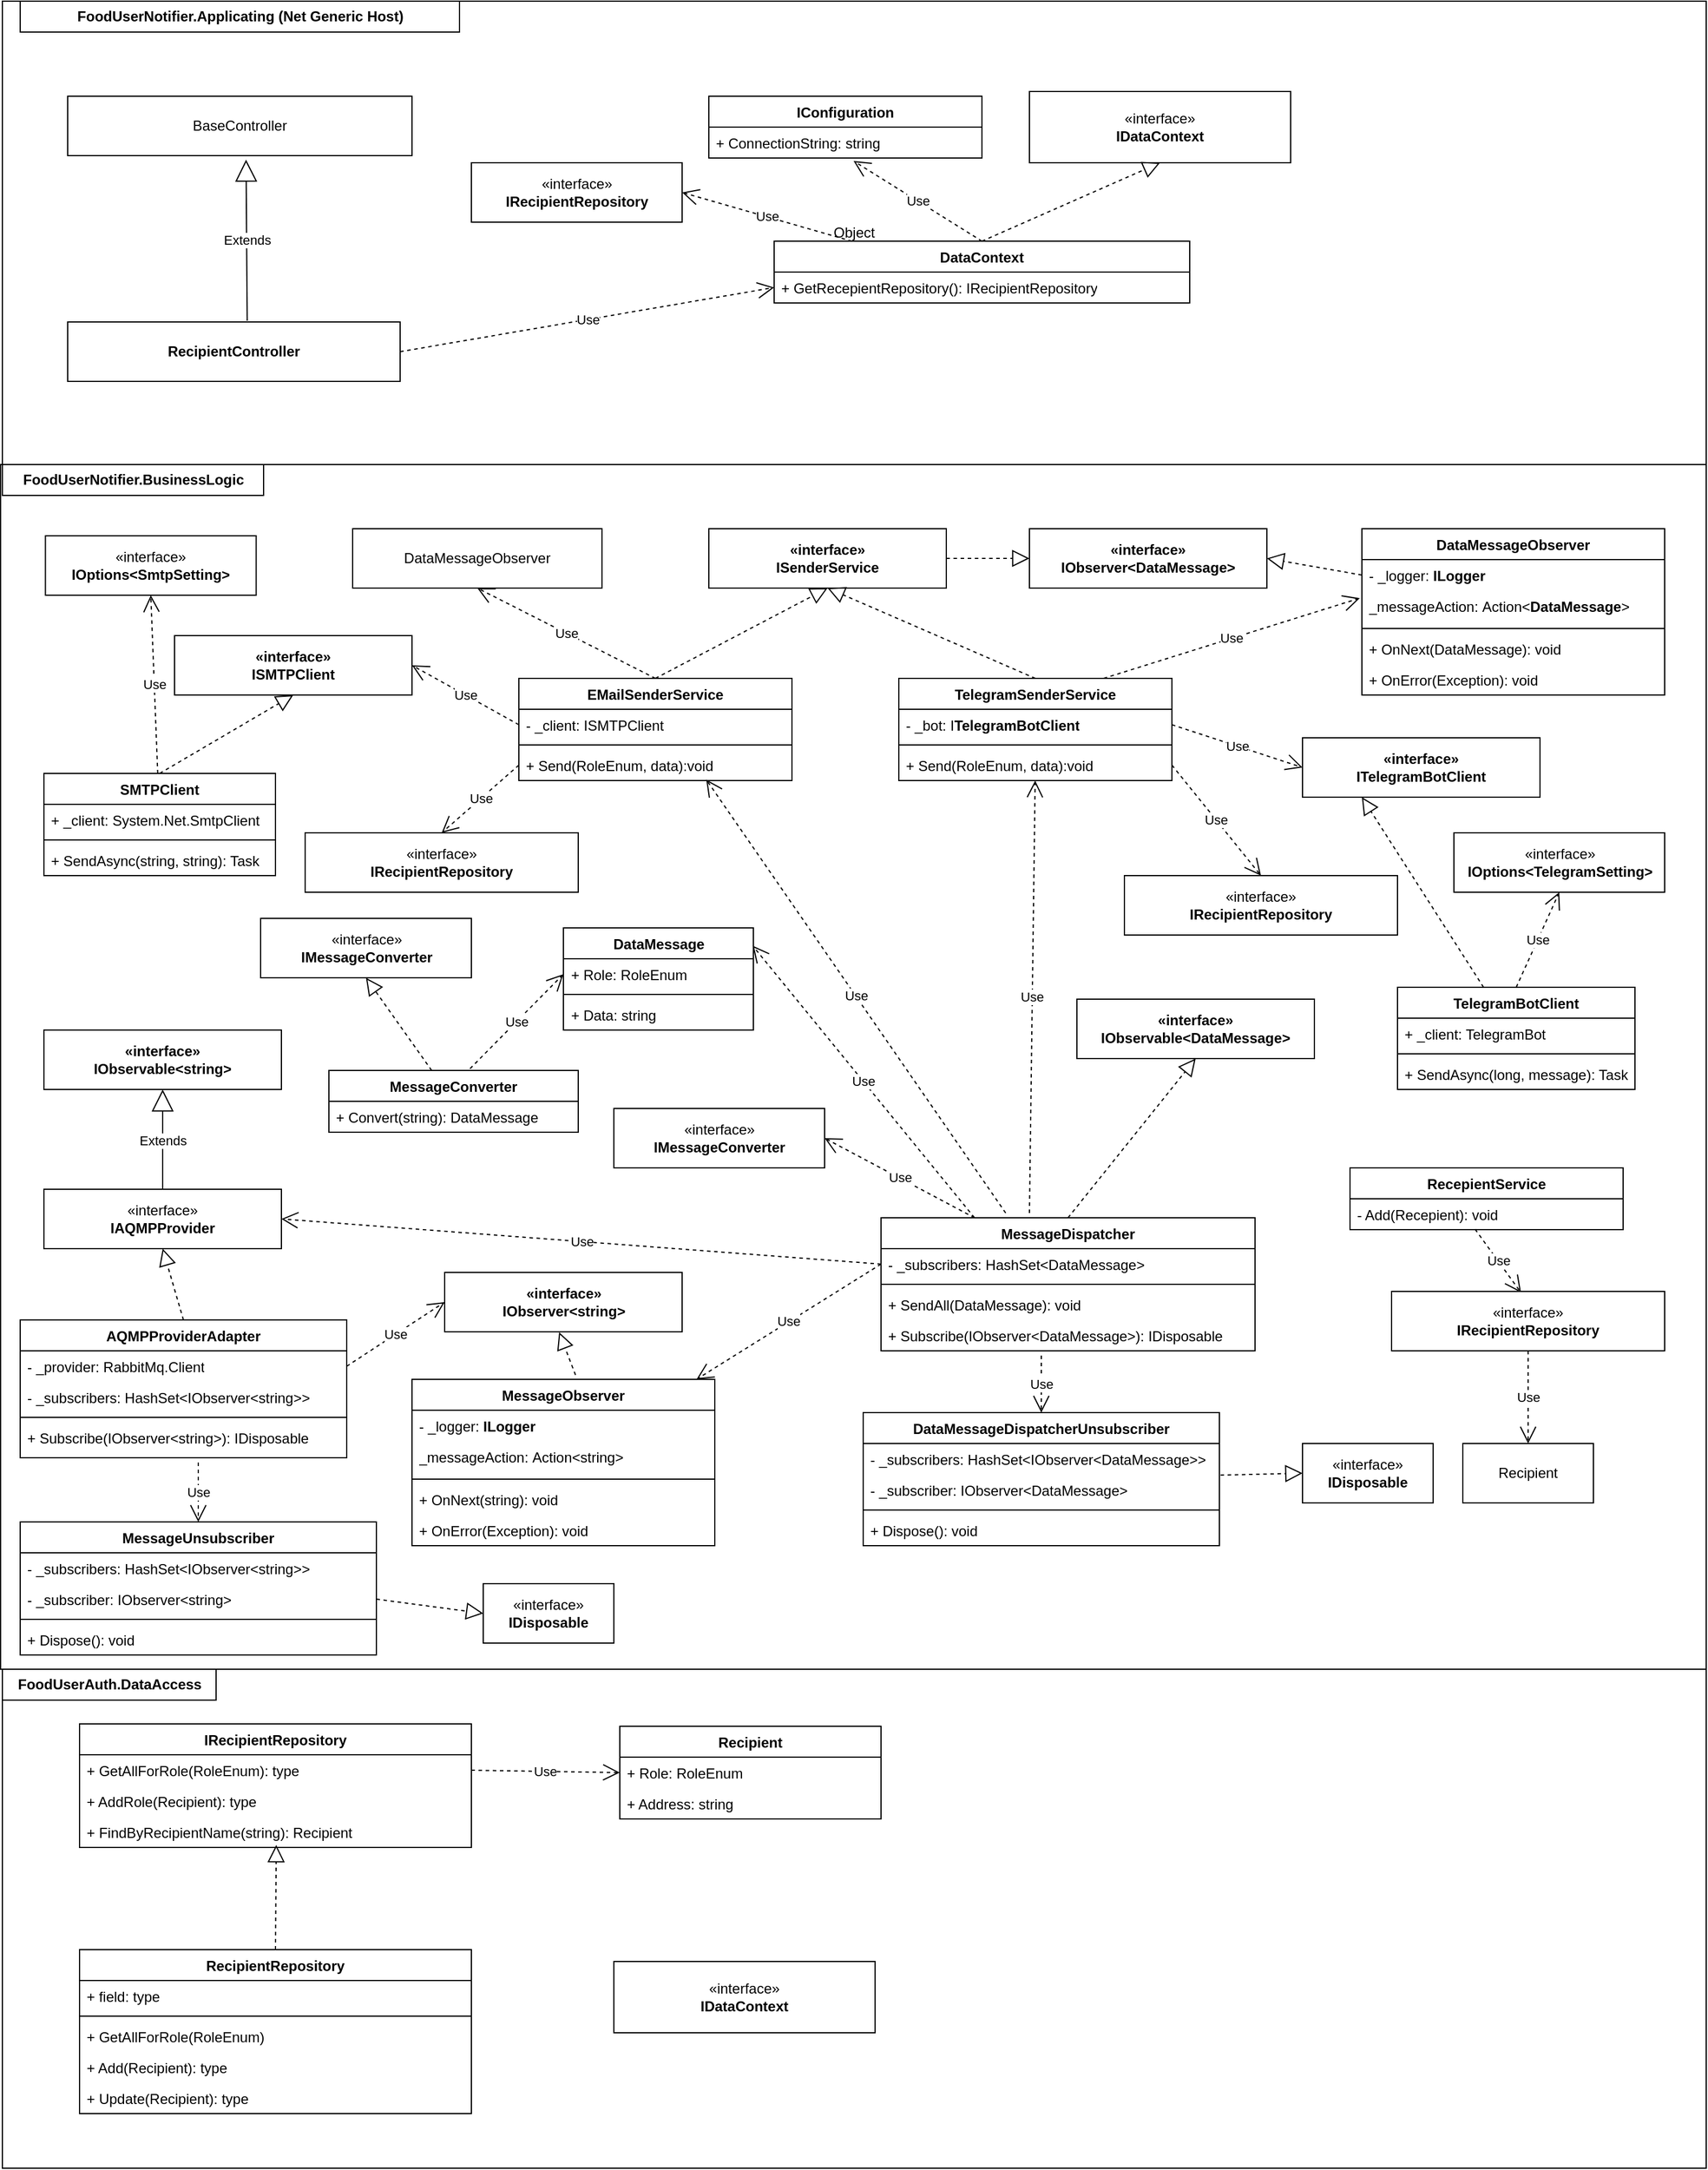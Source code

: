 <mxfile version="22.0.0" type="device" pages="2">
  <diagram id="1lCrieO39CH3Bw6fetYW" name="WebAPI+AMQP">
    <mxGraphModel dx="2710" dy="3129" grid="1" gridSize="10" guides="1" tooltips="1" connect="1" arrows="1" fold="1" page="1" pageScale="1" pageWidth="850" pageHeight="1100" math="0" shadow="0">
      <root>
        <mxCell id="0" />
        <mxCell id="1" parent="0" />
        <mxCell id="J2rX4Hm5sjlziiwn_WHC-1" value="" style="html=1;whiteSpace=wrap;" parent="1" vertex="1">
          <mxGeometry x="-806.5" y="-1760" width="1436.5" height="1014" as="geometry" />
        </mxCell>
        <mxCell id="J2rX4Hm5sjlziiwn_WHC-29" value="Object" style="html=1;whiteSpace=wrap;" parent="1" vertex="1">
          <mxGeometry x="-805" y="-2150" width="1435" height="390" as="geometry" />
        </mxCell>
        <mxCell id="J2rX4Hm5sjlziiwn_WHC-2" value="" style="html=1;whiteSpace=wrap;" parent="1" vertex="1">
          <mxGeometry x="-805" y="-746" width="1435" height="420" as="geometry" />
        </mxCell>
        <mxCell id="I7W0pRXyKXXBDAiigLCp-3" value="AQMPProviderAdapter" style="swimlane;fontStyle=1;align=center;verticalAlign=top;childLayout=stackLayout;horizontal=1;startSize=26;horizontalStack=0;resizeParent=1;resizeParentMax=0;resizeLast=0;collapsible=1;marginBottom=0;whiteSpace=wrap;html=1;" parent="1" vertex="1">
          <mxGeometry x="-790" y="-1040" width="275" height="116" as="geometry" />
        </mxCell>
        <mxCell id="I7W0pRXyKXXBDAiigLCp-4" value="- _provider: RabbitMq.Client" style="text;strokeColor=none;fillColor=none;align=left;verticalAlign=top;spacingLeft=4;spacingRight=4;overflow=hidden;rotatable=0;points=[[0,0.5],[1,0.5]];portConstraint=eastwest;whiteSpace=wrap;html=1;" parent="I7W0pRXyKXXBDAiigLCp-3" vertex="1">
          <mxGeometry y="26" width="275" height="26" as="geometry" />
        </mxCell>
        <mxCell id="makFimpMGiGHZ9eGJT36-33" value="- _subscribers: HashSet&amp;lt;IObserver&amp;lt;string&amp;gt;&amp;gt;" style="text;strokeColor=none;fillColor=none;align=left;verticalAlign=top;spacingLeft=4;spacingRight=4;overflow=hidden;rotatable=0;points=[[0,0.5],[1,0.5]];portConstraint=eastwest;whiteSpace=wrap;html=1;" vertex="1" parent="I7W0pRXyKXXBDAiigLCp-3">
          <mxGeometry y="52" width="275" height="26" as="geometry" />
        </mxCell>
        <mxCell id="I7W0pRXyKXXBDAiigLCp-5" value="" style="line;strokeWidth=1;fillColor=none;align=left;verticalAlign=middle;spacingTop=-1;spacingLeft=3;spacingRight=3;rotatable=0;labelPosition=right;points=[];portConstraint=eastwest;strokeColor=inherit;" parent="I7W0pRXyKXXBDAiigLCp-3" vertex="1">
          <mxGeometry y="78" width="275" height="8" as="geometry" />
        </mxCell>
        <mxCell id="I7W0pRXyKXXBDAiigLCp-6" value="+ Subscribe(IObserver&amp;lt;string&amp;gt;): IDisposable" style="text;strokeColor=none;fillColor=none;align=left;verticalAlign=top;spacingLeft=4;spacingRight=4;overflow=hidden;rotatable=0;points=[[0,0.5],[1,0.5]];portConstraint=eastwest;whiteSpace=wrap;html=1;" parent="I7W0pRXyKXXBDAiigLCp-3" vertex="1">
          <mxGeometry y="86" width="275" height="30" as="geometry" />
        </mxCell>
        <mxCell id="I7W0pRXyKXXBDAiigLCp-7" value="«interface»&lt;br&gt;&lt;b&gt;IAQMPProvider&lt;/b&gt;" style="html=1;whiteSpace=wrap;" parent="1" vertex="1">
          <mxGeometry x="-770" y="-1150" width="200" height="50" as="geometry" />
        </mxCell>
        <mxCell id="I7W0pRXyKXXBDAiigLCp-8" value="" style="endArrow=block;dashed=1;endFill=0;endSize=12;html=1;rounded=0;entryX=0.5;entryY=1;entryDx=0;entryDy=0;exitX=0.5;exitY=0;exitDx=0;exitDy=0;" parent="1" source="I7W0pRXyKXXBDAiigLCp-3" target="I7W0pRXyKXXBDAiigLCp-7" edge="1">
          <mxGeometry width="160" relative="1" as="geometry">
            <mxPoint x="320" y="-1090" as="sourcePoint" />
            <mxPoint x="480" y="-1090" as="targetPoint" />
          </mxGeometry>
        </mxCell>
        <mxCell id="I7W0pRXyKXXBDAiigLCp-9" value="MessageDispatcher" style="swimlane;fontStyle=1;align=center;verticalAlign=top;childLayout=stackLayout;horizontal=1;startSize=26;horizontalStack=0;resizeParent=1;resizeParentMax=0;resizeLast=0;collapsible=1;marginBottom=0;whiteSpace=wrap;html=1;" parent="1" vertex="1">
          <mxGeometry x="-65" y="-1126" width="315" height="112" as="geometry" />
        </mxCell>
        <mxCell id="I7W0pRXyKXXBDAiigLCp-11" value="- _subscribers: HashSet&amp;lt;DataMessage&amp;gt;" style="text;strokeColor=none;fillColor=none;align=left;verticalAlign=top;spacingLeft=4;spacingRight=4;overflow=hidden;rotatable=0;points=[[0,0.5],[1,0.5]];portConstraint=eastwest;whiteSpace=wrap;html=1;" parent="I7W0pRXyKXXBDAiigLCp-9" vertex="1">
          <mxGeometry y="26" width="315" height="26" as="geometry" />
        </mxCell>
        <mxCell id="I7W0pRXyKXXBDAiigLCp-12" value="" style="line;strokeWidth=1;fillColor=none;align=left;verticalAlign=middle;spacingTop=-1;spacingLeft=3;spacingRight=3;rotatable=0;labelPosition=right;points=[];portConstraint=eastwest;strokeColor=inherit;" parent="I7W0pRXyKXXBDAiigLCp-9" vertex="1">
          <mxGeometry y="52" width="315" height="8" as="geometry" />
        </mxCell>
        <mxCell id="I7W0pRXyKXXBDAiigLCp-13" value="+ SendAll(DataMessage): void" style="text;strokeColor=none;fillColor=none;align=left;verticalAlign=top;spacingLeft=4;spacingRight=4;overflow=hidden;rotatable=0;points=[[0,0.5],[1,0.5]];portConstraint=eastwest;whiteSpace=wrap;html=1;" parent="I7W0pRXyKXXBDAiigLCp-9" vertex="1">
          <mxGeometry y="60" width="315" height="26" as="geometry" />
        </mxCell>
        <mxCell id="makFimpMGiGHZ9eGJT36-34" value="+ Subscribe(IObserver&amp;lt;DataMessage&amp;gt;): IDisposable&amp;nbsp;" style="text;strokeColor=none;fillColor=none;align=left;verticalAlign=top;spacingLeft=4;spacingRight=4;overflow=hidden;rotatable=0;points=[[0,0.5],[1,0.5]];portConstraint=eastwest;whiteSpace=wrap;html=1;" vertex="1" parent="I7W0pRXyKXXBDAiigLCp-9">
          <mxGeometry y="86" width="315" height="26" as="geometry" />
        </mxCell>
        <mxCell id="I7W0pRXyKXXBDAiigLCp-14" value="Use" style="endArrow=open;endSize=12;dashed=1;html=1;rounded=0;exitX=0;exitY=0.5;exitDx=0;exitDy=0;" parent="1" source="I7W0pRXyKXXBDAiigLCp-11" target="I7W0pRXyKXXBDAiigLCp-116" edge="1">
          <mxGeometry width="160" relative="1" as="geometry">
            <mxPoint x="-70" y="-1080" as="sourcePoint" />
            <mxPoint x="-145" y="-1104" as="targetPoint" />
          </mxGeometry>
        </mxCell>
        <mxCell id="I7W0pRXyKXXBDAiigLCp-19" value="TelegramSenderService" style="swimlane;fontStyle=1;align=center;verticalAlign=top;childLayout=stackLayout;horizontal=1;startSize=26;horizontalStack=0;resizeParent=1;resizeParentMax=0;resizeLast=0;collapsible=1;marginBottom=0;whiteSpace=wrap;html=1;" parent="1" vertex="1">
          <mxGeometry x="-50" y="-1580" width="230" height="86" as="geometry" />
        </mxCell>
        <mxCell id="I7W0pRXyKXXBDAiigLCp-124" value="- _bot:&amp;nbsp;I&lt;span style=&quot;font-weight: 700; text-align: center;&quot;&gt;TelegramBotClient&lt;/span&gt;" style="text;strokeColor=none;fillColor=none;align=left;verticalAlign=top;spacingLeft=4;spacingRight=4;overflow=hidden;rotatable=0;points=[[0,0.5],[1,0.5]];portConstraint=eastwest;whiteSpace=wrap;html=1;" parent="I7W0pRXyKXXBDAiigLCp-19" vertex="1">
          <mxGeometry y="26" width="230" height="26" as="geometry" />
        </mxCell>
        <mxCell id="I7W0pRXyKXXBDAiigLCp-21" value="" style="line;strokeWidth=1;fillColor=none;align=left;verticalAlign=middle;spacingTop=-1;spacingLeft=3;spacingRight=3;rotatable=0;labelPosition=right;points=[];portConstraint=eastwest;strokeColor=inherit;" parent="I7W0pRXyKXXBDAiigLCp-19" vertex="1">
          <mxGeometry y="52" width="230" height="8" as="geometry" />
        </mxCell>
        <mxCell id="I7W0pRXyKXXBDAiigLCp-22" value="+ Send(RoleEnum, data):void" style="text;strokeColor=none;fillColor=none;align=left;verticalAlign=top;spacingLeft=4;spacingRight=4;overflow=hidden;rotatable=0;points=[[0,0.5],[1,0.5]];portConstraint=eastwest;whiteSpace=wrap;html=1;" parent="I7W0pRXyKXXBDAiigLCp-19" vertex="1">
          <mxGeometry y="60" width="230" height="26" as="geometry" />
        </mxCell>
        <mxCell id="I7W0pRXyKXXBDAiigLCp-23" value="DataMessage" style="swimlane;fontStyle=1;align=center;verticalAlign=top;childLayout=stackLayout;horizontal=1;startSize=26;horizontalStack=0;resizeParent=1;resizeParentMax=0;resizeLast=0;collapsible=1;marginBottom=0;whiteSpace=wrap;html=1;" parent="1" vertex="1">
          <mxGeometry x="-332.5" y="-1370" width="160" height="86" as="geometry" />
        </mxCell>
        <mxCell id="I7W0pRXyKXXBDAiigLCp-24" value="+ Role: RoleEnum" style="text;strokeColor=none;fillColor=none;align=left;verticalAlign=top;spacingLeft=4;spacingRight=4;overflow=hidden;rotatable=0;points=[[0,0.5],[1,0.5]];portConstraint=eastwest;whiteSpace=wrap;html=1;" parent="I7W0pRXyKXXBDAiigLCp-23" vertex="1">
          <mxGeometry y="26" width="160" height="26" as="geometry" />
        </mxCell>
        <mxCell id="I7W0pRXyKXXBDAiigLCp-25" value="" style="line;strokeWidth=1;fillColor=none;align=left;verticalAlign=middle;spacingTop=-1;spacingLeft=3;spacingRight=3;rotatable=0;labelPosition=right;points=[];portConstraint=eastwest;strokeColor=inherit;" parent="I7W0pRXyKXXBDAiigLCp-23" vertex="1">
          <mxGeometry y="52" width="160" height="8" as="geometry" />
        </mxCell>
        <mxCell id="I7W0pRXyKXXBDAiigLCp-26" value="+ Data: string" style="text;strokeColor=none;fillColor=none;align=left;verticalAlign=top;spacingLeft=4;spacingRight=4;overflow=hidden;rotatable=0;points=[[0,0.5],[1,0.5]];portConstraint=eastwest;whiteSpace=wrap;html=1;" parent="I7W0pRXyKXXBDAiigLCp-23" vertex="1">
          <mxGeometry y="60" width="160" height="26" as="geometry" />
        </mxCell>
        <mxCell id="I7W0pRXyKXXBDAiigLCp-48" value="Use" style="endArrow=open;endSize=12;dashed=1;html=1;rounded=0;entryX=0.5;entryY=0;entryDx=0;entryDy=0;exitX=0.5;exitY=1;exitDx=0;exitDy=0;" parent="1" source="I7W0pRXyKXXBDAiigLCp-103" target="I7W0pRXyKXXBDAiigLCp-104" edge="1">
          <mxGeometry width="160" relative="1" as="geometry">
            <mxPoint x="230" y="-691" as="sourcePoint" />
            <mxPoint x="140" y="-701" as="targetPoint" />
          </mxGeometry>
        </mxCell>
        <mxCell id="I7W0pRXyKXXBDAiigLCp-57" value="RecepientService" style="swimlane;fontStyle=1;align=center;verticalAlign=top;childLayout=stackLayout;horizontal=1;startSize=26;horizontalStack=0;resizeParent=1;resizeParentMax=0;resizeLast=0;collapsible=1;marginBottom=0;whiteSpace=wrap;html=1;" parent="1" vertex="1">
          <mxGeometry x="330" y="-1168" width="230" height="52" as="geometry" />
        </mxCell>
        <mxCell id="I7W0pRXyKXXBDAiigLCp-58" value="- Add(Recepient): void" style="text;strokeColor=none;fillColor=none;align=left;verticalAlign=top;spacingLeft=4;spacingRight=4;overflow=hidden;rotatable=0;points=[[0,0.5],[1,0.5]];portConstraint=eastwest;whiteSpace=wrap;html=1;" parent="I7W0pRXyKXXBDAiigLCp-57" vertex="1">
          <mxGeometry y="26" width="230" height="26" as="geometry" />
        </mxCell>
        <mxCell id="I7W0pRXyKXXBDAiigLCp-70" value="Use" style="endArrow=open;endSize=12;dashed=1;html=1;rounded=0;exitX=0.458;exitY=0.987;exitDx=0;exitDy=0;exitPerimeter=0;entryX=0.474;entryY=0.02;entryDx=0;entryDy=0;entryPerimeter=0;" parent="1" source="I7W0pRXyKXXBDAiigLCp-58" target="I7W0pRXyKXXBDAiigLCp-103" edge="1">
          <mxGeometry width="160" relative="1" as="geometry">
            <mxPoint x="400" y="-830" as="sourcePoint" />
            <mxPoint x="390" y="-730" as="targetPoint" />
          </mxGeometry>
        </mxCell>
        <mxCell id="I7W0pRXyKXXBDAiigLCp-85" value="IRecipientRepository" style="swimlane;fontStyle=1;align=center;verticalAlign=top;childLayout=stackLayout;horizontal=1;startSize=26;horizontalStack=0;resizeParent=1;resizeParentMax=0;resizeLast=0;collapsible=1;marginBottom=0;whiteSpace=wrap;html=1;" parent="1" vertex="1">
          <mxGeometry x="-740" y="-700" width="330" height="104" as="geometry" />
        </mxCell>
        <mxCell id="I7W0pRXyKXXBDAiigLCp-86" value="+ GetAllForRole(RoleEnum): type" style="text;strokeColor=none;fillColor=none;align=left;verticalAlign=top;spacingLeft=4;spacingRight=4;overflow=hidden;rotatable=0;points=[[0,0.5],[1,0.5]];portConstraint=eastwest;whiteSpace=wrap;html=1;" parent="I7W0pRXyKXXBDAiigLCp-85" vertex="1">
          <mxGeometry y="26" width="330" height="26" as="geometry" />
        </mxCell>
        <mxCell id="I7W0pRXyKXXBDAiigLCp-87" value="+ AddRole(Recipient): type" style="text;strokeColor=none;fillColor=none;align=left;verticalAlign=top;spacingLeft=4;spacingRight=4;overflow=hidden;rotatable=0;points=[[0,0.5],[1,0.5]];portConstraint=eastwest;whiteSpace=wrap;html=1;" parent="I7W0pRXyKXXBDAiigLCp-85" vertex="1">
          <mxGeometry y="52" width="330" height="26" as="geometry" />
        </mxCell>
        <mxCell id="I7W0pRXyKXXBDAiigLCp-88" value="+ FindByRecipientName(string): Recipient" style="text;strokeColor=none;fillColor=none;align=left;verticalAlign=top;spacingLeft=4;spacingRight=4;overflow=hidden;rotatable=0;points=[[0,0.5],[1,0.5]];portConstraint=eastwest;whiteSpace=wrap;html=1;" parent="I7W0pRXyKXXBDAiigLCp-85" vertex="1">
          <mxGeometry y="78" width="330" height="26" as="geometry" />
        </mxCell>
        <mxCell id="I7W0pRXyKXXBDAiigLCp-89" value="RecipientRepository" style="swimlane;fontStyle=1;align=center;verticalAlign=top;childLayout=stackLayout;horizontal=1;startSize=26;horizontalStack=0;resizeParent=1;resizeParentMax=0;resizeLast=0;collapsible=1;marginBottom=0;whiteSpace=wrap;html=1;" parent="1" vertex="1">
          <mxGeometry x="-740" y="-510" width="330" height="138" as="geometry" />
        </mxCell>
        <mxCell id="I7W0pRXyKXXBDAiigLCp-90" value="+ field: type" style="text;strokeColor=none;fillColor=none;align=left;verticalAlign=top;spacingLeft=4;spacingRight=4;overflow=hidden;rotatable=0;points=[[0,0.5],[1,0.5]];portConstraint=eastwest;whiteSpace=wrap;html=1;" parent="I7W0pRXyKXXBDAiigLCp-89" vertex="1">
          <mxGeometry y="26" width="330" height="26" as="geometry" />
        </mxCell>
        <mxCell id="I7W0pRXyKXXBDAiigLCp-91" value="" style="line;strokeWidth=1;fillColor=none;align=left;verticalAlign=middle;spacingTop=-1;spacingLeft=3;spacingRight=3;rotatable=0;labelPosition=right;points=[];portConstraint=eastwest;strokeColor=inherit;" parent="I7W0pRXyKXXBDAiigLCp-89" vertex="1">
          <mxGeometry y="52" width="330" height="8" as="geometry" />
        </mxCell>
        <mxCell id="I7W0pRXyKXXBDAiigLCp-92" value="+ GetAllForRole(RoleEnum)" style="text;strokeColor=none;fillColor=none;align=left;verticalAlign=top;spacingLeft=4;spacingRight=4;overflow=hidden;rotatable=0;points=[[0,0.5],[1,0.5]];portConstraint=eastwest;whiteSpace=wrap;html=1;" parent="I7W0pRXyKXXBDAiigLCp-89" vertex="1">
          <mxGeometry y="60" width="330" height="26" as="geometry" />
        </mxCell>
        <mxCell id="I7W0pRXyKXXBDAiigLCp-93" value="+ Add(Recipient): type" style="text;strokeColor=none;fillColor=none;align=left;verticalAlign=top;spacingLeft=4;spacingRight=4;overflow=hidden;rotatable=0;points=[[0,0.5],[1,0.5]];portConstraint=eastwest;whiteSpace=wrap;html=1;" parent="I7W0pRXyKXXBDAiigLCp-89" vertex="1">
          <mxGeometry y="86" width="330" height="26" as="geometry" />
        </mxCell>
        <mxCell id="I7W0pRXyKXXBDAiigLCp-94" value="+ Update(Recipient): type" style="text;strokeColor=none;fillColor=none;align=left;verticalAlign=top;spacingLeft=4;spacingRight=4;overflow=hidden;rotatable=0;points=[[0,0.5],[1,0.5]];portConstraint=eastwest;whiteSpace=wrap;html=1;" parent="I7W0pRXyKXXBDAiigLCp-89" vertex="1">
          <mxGeometry y="112" width="330" height="26" as="geometry" />
        </mxCell>
        <mxCell id="I7W0pRXyKXXBDAiigLCp-95" value="" style="endArrow=block;dashed=1;endFill=0;endSize=12;html=1;rounded=0;entryX=0.502;entryY=0.92;entryDx=0;entryDy=0;entryPerimeter=0;exitX=0.5;exitY=0;exitDx=0;exitDy=0;" parent="1" source="I7W0pRXyKXXBDAiigLCp-89" target="I7W0pRXyKXXBDAiigLCp-88" edge="1">
          <mxGeometry width="160" relative="1" as="geometry">
            <mxPoint x="-1010" y="-609" as="sourcePoint" />
            <mxPoint x="-850" y="-609" as="targetPoint" />
          </mxGeometry>
        </mxCell>
        <mxCell id="I7W0pRXyKXXBDAiigLCp-97" value="Recipient" style="swimlane;fontStyle=1;align=center;verticalAlign=top;childLayout=stackLayout;horizontal=1;startSize=26;horizontalStack=0;resizeParent=1;resizeParentMax=0;resizeLast=0;collapsible=1;marginBottom=0;whiteSpace=wrap;html=1;" parent="1" vertex="1">
          <mxGeometry x="-285" y="-698" width="220" height="78" as="geometry" />
        </mxCell>
        <mxCell id="I7W0pRXyKXXBDAiigLCp-98" value="+ Role: RoleEnum" style="text;strokeColor=none;fillColor=none;align=left;verticalAlign=top;spacingLeft=4;spacingRight=4;overflow=hidden;rotatable=0;points=[[0,0.5],[1,0.5]];portConstraint=eastwest;whiteSpace=wrap;html=1;" parent="I7W0pRXyKXXBDAiigLCp-97" vertex="1">
          <mxGeometry y="26" width="220" height="26" as="geometry" />
        </mxCell>
        <mxCell id="I7W0pRXyKXXBDAiigLCp-100" value="+ Address: string" style="text;strokeColor=none;fillColor=none;align=left;verticalAlign=top;spacingLeft=4;spacingRight=4;overflow=hidden;rotatable=0;points=[[0,0.5],[1,0.5]];portConstraint=eastwest;whiteSpace=wrap;html=1;" parent="I7W0pRXyKXXBDAiigLCp-97" vertex="1">
          <mxGeometry y="52" width="220" height="26" as="geometry" />
        </mxCell>
        <mxCell id="I7W0pRXyKXXBDAiigLCp-103" value="«interface»&lt;br&gt;&lt;b&gt;IRecipientRepository&lt;/b&gt;" style="html=1;whiteSpace=wrap;" parent="1" vertex="1">
          <mxGeometry x="365" y="-1064" width="230" height="50" as="geometry" />
        </mxCell>
        <mxCell id="I7W0pRXyKXXBDAiigLCp-104" value="Recipient" style="html=1;whiteSpace=wrap;" parent="1" vertex="1">
          <mxGeometry x="425" y="-936" width="110" height="50" as="geometry" />
        </mxCell>
        <mxCell id="I7W0pRXyKXXBDAiigLCp-105" value="Use" style="endArrow=open;endSize=12;dashed=1;html=1;rounded=0;exitX=1;exitY=0.5;exitDx=0;exitDy=0;entryX=0;entryY=0.5;entryDx=0;entryDy=0;" parent="1" source="I7W0pRXyKXXBDAiigLCp-86" target="I7W0pRXyKXXBDAiigLCp-98" edge="1">
          <mxGeometry width="160" relative="1" as="geometry">
            <mxPoint x="-255" y="-470" as="sourcePoint" />
            <mxPoint x="-95" y="-470" as="targetPoint" />
          </mxGeometry>
        </mxCell>
        <mxCell id="I7W0pRXyKXXBDAiigLCp-107" value="FoodUserAuth.DataAccess" style="text;align=center;fontStyle=1;verticalAlign=middle;spacingLeft=3;spacingRight=3;strokeColor=default;rotatable=0;points=[[0,0.5],[1,0.5]];portConstraint=eastwest;html=1;" parent="1" vertex="1">
          <mxGeometry x="-805" y="-746" width="180" height="26" as="geometry" />
        </mxCell>
        <mxCell id="I7W0pRXyKXXBDAiigLCp-108" value="FoodUserNotifier.BusinessLogic" style="text;align=center;fontStyle=1;verticalAlign=middle;spacingLeft=3;spacingRight=3;strokeColor=default;rotatable=0;points=[[0,0.5],[1,0.5]];portConstraint=eastwest;html=1;" parent="1" vertex="1">
          <mxGeometry x="-805" y="-1760" width="220" height="26" as="geometry" />
        </mxCell>
        <mxCell id="I7W0pRXyKXXBDAiigLCp-110" value="FoodUserNotifier.Applicating (Net Generic Host)" style="text;align=center;fontStyle=1;verticalAlign=middle;spacingLeft=3;spacingRight=3;strokeColor=default;rotatable=0;points=[[0,0.5],[1,0.5]];portConstraint=eastwest;html=1;" parent="1" vertex="1">
          <mxGeometry x="-790" y="-2150" width="370" height="26" as="geometry" />
        </mxCell>
        <mxCell id="I7W0pRXyKXXBDAiigLCp-111" value="&lt;b style=&quot;border-color: var(--border-color);&quot;&gt;RecipientController&lt;/b&gt;" style="html=1;whiteSpace=wrap;" parent="1" vertex="1">
          <mxGeometry x="-750" y="-1880" width="280" height="50" as="geometry" />
        </mxCell>
        <mxCell id="I7W0pRXyKXXBDAiigLCp-116" value="MessageObserver" style="swimlane;fontStyle=1;align=center;verticalAlign=top;childLayout=stackLayout;horizontal=1;startSize=26;horizontalStack=0;resizeParent=1;resizeParentMax=0;resizeLast=0;collapsible=1;marginBottom=0;whiteSpace=wrap;html=1;" parent="1" vertex="1">
          <mxGeometry x="-460" y="-990" width="255" height="140" as="geometry" />
        </mxCell>
        <mxCell id="I7W0pRXyKXXBDAiigLCp-117" value="&lt;div style=&quot;text-align: center;&quot;&gt;- _logger: &lt;span style=&quot;background-color: initial;&quot;&gt;&lt;b&gt;ILogger&lt;/b&gt;&lt;/span&gt;&lt;/div&gt;" style="text;strokeColor=none;fillColor=none;align=left;verticalAlign=top;spacingLeft=4;spacingRight=4;overflow=hidden;rotatable=0;points=[[0,0.5],[1,0.5]];portConstraint=eastwest;whiteSpace=wrap;html=1;" parent="I7W0pRXyKXXBDAiigLCp-116" vertex="1">
          <mxGeometry y="26" width="255" height="26" as="geometry" />
        </mxCell>
        <mxCell id="makFimpMGiGHZ9eGJT36-21" value="&lt;div style=&quot;text-align: center;&quot;&gt;&lt;/div&gt;_messageAction:&amp;nbsp;&lt;span style=&quot;text-align: center; background-color: initial;&quot;&gt;Action&amp;lt;string&amp;gt;&lt;/span&gt;" style="text;strokeColor=none;fillColor=none;align=left;verticalAlign=top;spacingLeft=4;spacingRight=4;overflow=hidden;rotatable=0;points=[[0,0.5],[1,0.5]];portConstraint=eastwest;whiteSpace=wrap;html=1;" vertex="1" parent="I7W0pRXyKXXBDAiigLCp-116">
          <mxGeometry y="52" width="255" height="28" as="geometry" />
        </mxCell>
        <mxCell id="I7W0pRXyKXXBDAiigLCp-118" value="" style="line;strokeWidth=1;fillColor=none;align=left;verticalAlign=middle;spacingTop=-1;spacingLeft=3;spacingRight=3;rotatable=0;labelPosition=right;points=[];portConstraint=eastwest;strokeColor=inherit;" parent="I7W0pRXyKXXBDAiigLCp-116" vertex="1">
          <mxGeometry y="80" width="255" height="8" as="geometry" />
        </mxCell>
        <mxCell id="I7W0pRXyKXXBDAiigLCp-119" value="+ OnNext(string): void" style="text;strokeColor=none;fillColor=none;align=left;verticalAlign=top;spacingLeft=4;spacingRight=4;overflow=hidden;rotatable=0;points=[[0,0.5],[1,0.5]];portConstraint=eastwest;whiteSpace=wrap;html=1;" parent="I7W0pRXyKXXBDAiigLCp-116" vertex="1">
          <mxGeometry y="88" width="255" height="26" as="geometry" />
        </mxCell>
        <mxCell id="makFimpMGiGHZ9eGJT36-23" value="+ OnError(Exception): void" style="text;strokeColor=none;fillColor=none;align=left;verticalAlign=top;spacingLeft=4;spacingRight=4;overflow=hidden;rotatable=0;points=[[0,0.5],[1,0.5]];portConstraint=eastwest;whiteSpace=wrap;html=1;" vertex="1" parent="I7W0pRXyKXXBDAiigLCp-116">
          <mxGeometry y="114" width="255" height="26" as="geometry" />
        </mxCell>
        <mxCell id="I7W0pRXyKXXBDAiigLCp-126" value="«interface»&lt;br&gt;ISenderService" style="html=1;whiteSpace=wrap;fontStyle=1" parent="1" vertex="1">
          <mxGeometry x="-210" y="-1706" width="200" height="50" as="geometry" />
        </mxCell>
        <mxCell id="I7W0pRXyKXXBDAiigLCp-127" value="«interface»&lt;br&gt;&lt;span&gt;IObservable&amp;lt;&lt;/span&gt;DataMessage&lt;span&gt;&amp;gt;&lt;/span&gt;" style="html=1;whiteSpace=wrap;fontStyle=1" parent="1" vertex="1">
          <mxGeometry x="100" y="-1310" width="200" height="50" as="geometry" />
        </mxCell>
        <mxCell id="I7W0pRXyKXXBDAiigLCp-128" value="" style="endArrow=block;dashed=1;endFill=0;endSize=12;html=1;rounded=0;entryX=0.5;entryY=1;entryDx=0;entryDy=0;exitX=0.5;exitY=0;exitDx=0;exitDy=0;" parent="1" source="I7W0pRXyKXXBDAiigLCp-9" target="I7W0pRXyKXXBDAiigLCp-127" edge="1">
          <mxGeometry width="160" relative="1" as="geometry">
            <mxPoint x="-300" y="-1400" as="sourcePoint" />
            <mxPoint x="-140" y="-1400" as="targetPoint" />
          </mxGeometry>
        </mxCell>
        <mxCell id="I7W0pRXyKXXBDAiigLCp-129" value="" style="endArrow=block;dashed=1;endFill=0;endSize=12;html=1;rounded=0;entryX=0.5;entryY=1;entryDx=0;entryDy=0;exitX=0.5;exitY=0;exitDx=0;exitDy=0;" parent="1" source="I7W0pRXyKXXBDAiigLCp-19" target="I7W0pRXyKXXBDAiigLCp-126" edge="1">
          <mxGeometry width="160" relative="1" as="geometry">
            <mxPoint x="-260" y="-1416" as="sourcePoint" />
            <mxPoint x="-100" y="-1416" as="targetPoint" />
          </mxGeometry>
        </mxCell>
        <mxCell id="I7W0pRXyKXXBDAiigLCp-131" value="EMailSenderService" style="swimlane;fontStyle=1;align=center;verticalAlign=top;childLayout=stackLayout;horizontal=1;startSize=26;horizontalStack=0;resizeParent=1;resizeParentMax=0;resizeLast=0;collapsible=1;marginBottom=0;whiteSpace=wrap;html=1;" parent="1" vertex="1">
          <mxGeometry x="-370" y="-1580" width="230" height="86" as="geometry" />
        </mxCell>
        <mxCell id="I7W0pRXyKXXBDAiigLCp-132" value="- _client: ISMTPClient" style="text;strokeColor=none;fillColor=none;align=left;verticalAlign=top;spacingLeft=4;spacingRight=4;overflow=hidden;rotatable=0;points=[[0,0.5],[1,0.5]];portConstraint=eastwest;whiteSpace=wrap;html=1;" parent="I7W0pRXyKXXBDAiigLCp-131" vertex="1">
          <mxGeometry y="26" width="230" height="26" as="geometry" />
        </mxCell>
        <mxCell id="I7W0pRXyKXXBDAiigLCp-133" value="" style="line;strokeWidth=1;fillColor=none;align=left;verticalAlign=middle;spacingTop=-1;spacingLeft=3;spacingRight=3;rotatable=0;labelPosition=right;points=[];portConstraint=eastwest;strokeColor=inherit;" parent="I7W0pRXyKXXBDAiigLCp-131" vertex="1">
          <mxGeometry y="52" width="230" height="8" as="geometry" />
        </mxCell>
        <mxCell id="I7W0pRXyKXXBDAiigLCp-134" value="+ Send(RoleEnum, data):void" style="text;strokeColor=none;fillColor=none;align=left;verticalAlign=top;spacingLeft=4;spacingRight=4;overflow=hidden;rotatable=0;points=[[0,0.5],[1,0.5]];portConstraint=eastwest;whiteSpace=wrap;html=1;" parent="I7W0pRXyKXXBDAiigLCp-131" vertex="1">
          <mxGeometry y="60" width="230" height="26" as="geometry" />
        </mxCell>
        <mxCell id="I7W0pRXyKXXBDAiigLCp-137" value="" style="endArrow=block;dashed=1;endFill=0;endSize=12;html=1;rounded=0;entryX=0.5;entryY=1;entryDx=0;entryDy=0;exitX=0.5;exitY=0;exitDx=0;exitDy=0;" parent="1" source="I7W0pRXyKXXBDAiigLCp-131" target="I7W0pRXyKXXBDAiigLCp-126" edge="1">
          <mxGeometry width="160" relative="1" as="geometry">
            <mxPoint x="-775" y="-1416" as="sourcePoint" />
            <mxPoint x="-615" y="-1416" as="targetPoint" />
          </mxGeometry>
        </mxCell>
        <mxCell id="I7W0pRXyKXXBDAiigLCp-138" value="" style="endArrow=block;dashed=1;endFill=0;endSize=12;html=1;rounded=0;entryX=0;entryY=0.5;entryDx=0;entryDy=0;exitX=1;exitY=0.5;exitDx=0;exitDy=0;" parent="1" source="I7W0pRXyKXXBDAiigLCp-126" target="makFimpMGiGHZ9eGJT36-41" edge="1">
          <mxGeometry width="160" relative="1" as="geometry">
            <mxPoint x="-775" y="-1416" as="sourcePoint" />
            <mxPoint x="-615" y="-1416" as="targetPoint" />
          </mxGeometry>
        </mxCell>
        <mxCell id="I7W0pRXyKXXBDAiigLCp-139" value="Use" style="endArrow=open;endSize=12;dashed=1;html=1;rounded=0;" parent="1" target="I7W0pRXyKXXBDAiigLCp-22" edge="1">
          <mxGeometry width="160" relative="1" as="geometry">
            <mxPoint x="60" y="-1130" as="sourcePoint" />
            <mxPoint x="-10" y="-1460" as="targetPoint" />
          </mxGeometry>
        </mxCell>
        <mxCell id="I7W0pRXyKXXBDAiigLCp-140" value="Use" style="endArrow=open;endSize=12;dashed=1;html=1;rounded=0;entryX=0.686;entryY=0.966;entryDx=0;entryDy=0;entryPerimeter=0;" parent="1" target="I7W0pRXyKXXBDAiigLCp-134" edge="1">
          <mxGeometry width="160" relative="1" as="geometry">
            <mxPoint x="40" y="-1130" as="sourcePoint" />
            <mxPoint x="-30" y="-1370" as="targetPoint" />
          </mxGeometry>
        </mxCell>
        <mxCell id="u0JyVMrkIxnxatCP02Rq-1" value="«interface»&lt;br&gt;&lt;span&gt;I&lt;/span&gt;TelegramBotClient" style="html=1;whiteSpace=wrap;fontStyle=1" parent="1" vertex="1">
          <mxGeometry x="290" y="-1530" width="200" height="50" as="geometry" />
        </mxCell>
        <mxCell id="u0JyVMrkIxnxatCP02Rq-2" value="Use" style="endArrow=open;endSize=12;dashed=1;html=1;rounded=0;entryX=0;entryY=0.5;entryDx=0;entryDy=0;exitX=1;exitY=0.5;exitDx=0;exitDy=0;" parent="1" source="I7W0pRXyKXXBDAiigLCp-124" target="u0JyVMrkIxnxatCP02Rq-1" edge="1">
          <mxGeometry width="160" relative="1" as="geometry">
            <mxPoint x="-260" y="-1320" as="sourcePoint" />
            <mxPoint x="-100" y="-1320" as="targetPoint" />
          </mxGeometry>
        </mxCell>
        <mxCell id="u0JyVMrkIxnxatCP02Rq-3" value="«interface»&lt;br&gt;&lt;span&gt;I&lt;/span&gt;SMTPClient" style="html=1;whiteSpace=wrap;fontStyle=1" parent="1" vertex="1">
          <mxGeometry x="-660" y="-1616" width="200" height="50" as="geometry" />
        </mxCell>
        <mxCell id="u0JyVMrkIxnxatCP02Rq-4" value="Use" style="endArrow=open;endSize=12;dashed=1;html=1;rounded=0;entryX=1;entryY=0.5;entryDx=0;entryDy=0;exitX=0;exitY=0.5;exitDx=0;exitDy=0;" parent="1" source="I7W0pRXyKXXBDAiigLCp-132" target="u0JyVMrkIxnxatCP02Rq-3" edge="1">
          <mxGeometry width="160" relative="1" as="geometry">
            <mxPoint x="-260" y="-1320" as="sourcePoint" />
            <mxPoint x="-100" y="-1320" as="targetPoint" />
          </mxGeometry>
        </mxCell>
        <mxCell id="u0JyVMrkIxnxatCP02Rq-5" value="SMTPClient" style="swimlane;fontStyle=1;align=center;verticalAlign=top;childLayout=stackLayout;horizontal=1;startSize=26;horizontalStack=0;resizeParent=1;resizeParentMax=0;resizeLast=0;collapsible=1;marginBottom=0;whiteSpace=wrap;html=1;" parent="1" vertex="1">
          <mxGeometry x="-770" y="-1500" width="195" height="86" as="geometry" />
        </mxCell>
        <mxCell id="u0JyVMrkIxnxatCP02Rq-6" value="+ _client: System.Net.SmtpClient" style="text;strokeColor=none;fillColor=none;align=left;verticalAlign=top;spacingLeft=4;spacingRight=4;overflow=hidden;rotatable=0;points=[[0,0.5],[1,0.5]];portConstraint=eastwest;whiteSpace=wrap;html=1;" parent="u0JyVMrkIxnxatCP02Rq-5" vertex="1">
          <mxGeometry y="26" width="195" height="26" as="geometry" />
        </mxCell>
        <mxCell id="u0JyVMrkIxnxatCP02Rq-7" value="" style="line;strokeWidth=1;fillColor=none;align=left;verticalAlign=middle;spacingTop=-1;spacingLeft=3;spacingRight=3;rotatable=0;labelPosition=right;points=[];portConstraint=eastwest;strokeColor=inherit;" parent="u0JyVMrkIxnxatCP02Rq-5" vertex="1">
          <mxGeometry y="52" width="195" height="8" as="geometry" />
        </mxCell>
        <mxCell id="u0JyVMrkIxnxatCP02Rq-8" value="+ SendAsync(string, string): Task" style="text;strokeColor=none;fillColor=none;align=left;verticalAlign=top;spacingLeft=4;spacingRight=4;overflow=hidden;rotatable=0;points=[[0,0.5],[1,0.5]];portConstraint=eastwest;whiteSpace=wrap;html=1;" parent="u0JyVMrkIxnxatCP02Rq-5" vertex="1">
          <mxGeometry y="60" width="195" height="26" as="geometry" />
        </mxCell>
        <mxCell id="u0JyVMrkIxnxatCP02Rq-9" value="" style="endArrow=block;dashed=1;endFill=0;endSize=12;html=1;rounded=0;entryX=0.5;entryY=1;entryDx=0;entryDy=0;exitX=0.5;exitY=0;exitDx=0;exitDy=0;" parent="1" source="u0JyVMrkIxnxatCP02Rq-5" target="u0JyVMrkIxnxatCP02Rq-3" edge="1">
          <mxGeometry width="160" relative="1" as="geometry">
            <mxPoint x="-660" y="-1360" as="sourcePoint" />
            <mxPoint x="-500" y="-1360" as="targetPoint" />
          </mxGeometry>
        </mxCell>
        <mxCell id="u0JyVMrkIxnxatCP02Rq-10" value="TelegramBotClient" style="swimlane;fontStyle=1;align=center;verticalAlign=top;childLayout=stackLayout;horizontal=1;startSize=26;horizontalStack=0;resizeParent=1;resizeParentMax=0;resizeLast=0;collapsible=1;marginBottom=0;whiteSpace=wrap;html=1;" parent="1" vertex="1">
          <mxGeometry x="370" y="-1320" width="200" height="86" as="geometry" />
        </mxCell>
        <mxCell id="u0JyVMrkIxnxatCP02Rq-11" value="+ _client: TelegramBot" style="text;strokeColor=none;fillColor=none;align=left;verticalAlign=top;spacingLeft=4;spacingRight=4;overflow=hidden;rotatable=0;points=[[0,0.5],[1,0.5]];portConstraint=eastwest;whiteSpace=wrap;html=1;" parent="u0JyVMrkIxnxatCP02Rq-10" vertex="1">
          <mxGeometry y="26" width="200" height="26" as="geometry" />
        </mxCell>
        <mxCell id="u0JyVMrkIxnxatCP02Rq-12" value="" style="line;strokeWidth=1;fillColor=none;align=left;verticalAlign=middle;spacingTop=-1;spacingLeft=3;spacingRight=3;rotatable=0;labelPosition=right;points=[];portConstraint=eastwest;strokeColor=inherit;" parent="u0JyVMrkIxnxatCP02Rq-10" vertex="1">
          <mxGeometry y="52" width="200" height="8" as="geometry" />
        </mxCell>
        <mxCell id="u0JyVMrkIxnxatCP02Rq-13" value="+ SendAsync(long, message): Task" style="text;strokeColor=none;fillColor=none;align=left;verticalAlign=top;spacingLeft=4;spacingRight=4;overflow=hidden;rotatable=0;points=[[0,0.5],[1,0.5]];portConstraint=eastwest;whiteSpace=wrap;html=1;" parent="u0JyVMrkIxnxatCP02Rq-10" vertex="1">
          <mxGeometry y="60" width="200" height="26" as="geometry" />
        </mxCell>
        <mxCell id="u0JyVMrkIxnxatCP02Rq-14" value="«interface»&lt;br&gt;&lt;b&gt;IRecipientRepository&lt;/b&gt;" style="html=1;whiteSpace=wrap;" parent="1" vertex="1">
          <mxGeometry x="140" y="-1414" width="230" height="50" as="geometry" />
        </mxCell>
        <mxCell id="u0JyVMrkIxnxatCP02Rq-15" value="" style="endArrow=block;dashed=1;endFill=0;endSize=12;html=1;rounded=0;entryX=0.25;entryY=1;entryDx=0;entryDy=0;" parent="1" source="u0JyVMrkIxnxatCP02Rq-10" target="u0JyVMrkIxnxatCP02Rq-1" edge="1">
          <mxGeometry width="160" relative="1" as="geometry">
            <mxPoint x="-260" y="-1320" as="sourcePoint" />
            <mxPoint x="-100" y="-1320" as="targetPoint" />
          </mxGeometry>
        </mxCell>
        <mxCell id="u0JyVMrkIxnxatCP02Rq-16" value="Use" style="endArrow=open;endSize=12;dashed=1;html=1;rounded=0;entryX=0.5;entryY=0;entryDx=0;entryDy=0;exitX=1;exitY=0.5;exitDx=0;exitDy=0;" parent="1" source="I7W0pRXyKXXBDAiigLCp-22" target="u0JyVMrkIxnxatCP02Rq-14" edge="1">
          <mxGeometry width="160" relative="1" as="geometry">
            <mxPoint x="-260" y="-1320" as="sourcePoint" />
            <mxPoint x="-100" y="-1320" as="targetPoint" />
          </mxGeometry>
        </mxCell>
        <mxCell id="u0JyVMrkIxnxatCP02Rq-17" value="«interface»&lt;br&gt;&lt;b&gt;IRecipientRepository&lt;/b&gt;" style="html=1;whiteSpace=wrap;" parent="1" vertex="1">
          <mxGeometry x="-550" y="-1450" width="230" height="50" as="geometry" />
        </mxCell>
        <mxCell id="u0JyVMrkIxnxatCP02Rq-18" value="Use" style="endArrow=open;endSize=12;dashed=1;html=1;rounded=0;exitX=0;exitY=0.5;exitDx=0;exitDy=0;entryX=0.5;entryY=0;entryDx=0;entryDy=0;" parent="1" source="I7W0pRXyKXXBDAiigLCp-134" target="u0JyVMrkIxnxatCP02Rq-17" edge="1">
          <mxGeometry width="160" relative="1" as="geometry">
            <mxPoint x="-370" y="-1470" as="sourcePoint" />
            <mxPoint x="-500" y="-1520" as="targetPoint" />
          </mxGeometry>
        </mxCell>
        <mxCell id="u0JyVMrkIxnxatCP02Rq-20" value="Use" style="endArrow=open;endSize=12;dashed=1;html=1;rounded=0;entryX=0.996;entryY=0.174;entryDx=0;entryDy=0;entryPerimeter=0;exitX=0.25;exitY=0;exitDx=0;exitDy=0;" parent="1" source="I7W0pRXyKXXBDAiigLCp-9" target="I7W0pRXyKXXBDAiigLCp-23" edge="1">
          <mxGeometry width="160" relative="1" as="geometry">
            <mxPoint x="-264" y="-1200" as="sourcePoint" />
            <mxPoint x="-150" y="-1290" as="targetPoint" />
          </mxGeometry>
        </mxCell>
        <mxCell id="u0JyVMrkIxnxatCP02Rq-21" value="«interface»&lt;br&gt;&lt;span&gt;IObservable&amp;lt;&lt;/span&gt;string&lt;span&gt;&amp;gt;&lt;/span&gt;" style="html=1;whiteSpace=wrap;fontStyle=1" parent="1" vertex="1">
          <mxGeometry x="-770" y="-1284" width="200" height="50" as="geometry" />
        </mxCell>
        <mxCell id="u0JyVMrkIxnxatCP02Rq-23" value="«interface»&lt;br&gt;&lt;span&gt;IObserver&amp;lt;&lt;/span&gt;string&lt;span&gt;&amp;gt;&lt;/span&gt;" style="html=1;whiteSpace=wrap;fontStyle=1" parent="1" vertex="1">
          <mxGeometry x="-432.5" y="-1080" width="200" height="50" as="geometry" />
        </mxCell>
        <mxCell id="u0JyVMrkIxnxatCP02Rq-24" value="" style="endArrow=block;dashed=1;endFill=0;endSize=12;html=1;rounded=0;entryX=0.482;entryY=1.007;entryDx=0;entryDy=0;exitX=0.54;exitY=-0.026;exitDx=0;exitDy=0;exitPerimeter=0;entryPerimeter=0;" parent="1" source="I7W0pRXyKXXBDAiigLCp-116" target="u0JyVMrkIxnxatCP02Rq-23" edge="1">
          <mxGeometry width="160" relative="1" as="geometry">
            <mxPoint x="-200" y="-1340" as="sourcePoint" />
            <mxPoint x="-40" y="-1340" as="targetPoint" />
          </mxGeometry>
        </mxCell>
        <mxCell id="J2rX4Hm5sjlziiwn_WHC-3" value="«interface»&lt;br&gt;&lt;b&gt;IDataContext&lt;/b&gt;" style="html=1;whiteSpace=wrap;" parent="1" vertex="1">
          <mxGeometry x="-290" y="-500" width="220" height="60" as="geometry" />
        </mxCell>
        <mxCell id="J2rX4Hm5sjlziiwn_WHC-4" value="«interface»&lt;br&gt;&lt;b&gt;IDataContext&lt;/b&gt;" style="html=1;whiteSpace=wrap;" parent="1" vertex="1">
          <mxGeometry x="60" y="-2074" width="220" height="60" as="geometry" />
        </mxCell>
        <mxCell id="J2rX4Hm5sjlziiwn_WHC-5" value="DataContext" style="swimlane;fontStyle=1;align=center;verticalAlign=top;childLayout=stackLayout;horizontal=1;startSize=26;horizontalStack=0;resizeParent=1;resizeParentMax=0;resizeLast=0;collapsible=1;marginBottom=0;whiteSpace=wrap;html=1;" parent="1" vertex="1">
          <mxGeometry x="-155" y="-1948" width="350" height="52" as="geometry" />
        </mxCell>
        <mxCell id="J2rX4Hm5sjlziiwn_WHC-8" value="+ GetRecepientRepository():&amp;nbsp;IRecipientRepository" style="text;strokeColor=none;fillColor=none;align=left;verticalAlign=top;spacingLeft=4;spacingRight=4;overflow=hidden;rotatable=0;points=[[0,0.5],[1,0.5]];portConstraint=eastwest;whiteSpace=wrap;html=1;" parent="J2rX4Hm5sjlziiwn_WHC-5" vertex="1">
          <mxGeometry y="26" width="350" height="26" as="geometry" />
        </mxCell>
        <mxCell id="J2rX4Hm5sjlziiwn_WHC-9" value="" style="endArrow=block;dashed=1;endFill=0;endSize=12;html=1;rounded=0;entryX=0.5;entryY=1;entryDx=0;entryDy=0;exitX=0.5;exitY=0;exitDx=0;exitDy=0;" parent="1" source="J2rX4Hm5sjlziiwn_WHC-5" target="J2rX4Hm5sjlziiwn_WHC-4" edge="1">
          <mxGeometry width="160" relative="1" as="geometry">
            <mxPoint x="-260" y="-2210" as="sourcePoint" />
            <mxPoint x="-100" y="-2210" as="targetPoint" />
          </mxGeometry>
        </mxCell>
        <mxCell id="J2rX4Hm5sjlziiwn_WHC-10" value="IConfiguration" style="swimlane;fontStyle=1;align=center;verticalAlign=top;childLayout=stackLayout;horizontal=1;startSize=26;horizontalStack=0;resizeParent=1;resizeParentMax=0;resizeLast=0;collapsible=1;marginBottom=0;whiteSpace=wrap;html=1;" parent="1" vertex="1">
          <mxGeometry x="-210" y="-2070" width="230" height="52" as="geometry" />
        </mxCell>
        <mxCell id="J2rX4Hm5sjlziiwn_WHC-13" value="+ ConnectionString:&amp;nbsp;string" style="text;strokeColor=none;fillColor=none;align=left;verticalAlign=top;spacingLeft=4;spacingRight=4;overflow=hidden;rotatable=0;points=[[0,0.5],[1,0.5]];portConstraint=eastwest;whiteSpace=wrap;html=1;" parent="J2rX4Hm5sjlziiwn_WHC-10" vertex="1">
          <mxGeometry y="26" width="230" height="26" as="geometry" />
        </mxCell>
        <mxCell id="J2rX4Hm5sjlziiwn_WHC-14" value="Use" style="endArrow=open;endSize=12;dashed=1;html=1;rounded=0;entryX=0.53;entryY=1.097;entryDx=0;entryDy=0;entryPerimeter=0;exitX=0.5;exitY=0;exitDx=0;exitDy=0;" parent="1" source="J2rX4Hm5sjlziiwn_WHC-5" target="J2rX4Hm5sjlziiwn_WHC-13" edge="1">
          <mxGeometry width="160" relative="1" as="geometry">
            <mxPoint x="-430" y="-1900" as="sourcePoint" />
            <mxPoint x="-270" y="-1900" as="targetPoint" />
          </mxGeometry>
        </mxCell>
        <mxCell id="J2rX4Hm5sjlziiwn_WHC-15" value="«interface»&lt;br&gt;&lt;b&gt;IRecipientRepository&lt;/b&gt;" style="html=1;whiteSpace=wrap;" parent="1" vertex="1">
          <mxGeometry x="-410" y="-2014" width="177.5" height="50" as="geometry" />
        </mxCell>
        <mxCell id="J2rX4Hm5sjlziiwn_WHC-24" value="BaseController" style="html=1;whiteSpace=wrap;" parent="1" vertex="1">
          <mxGeometry x="-750" y="-2070" width="290" height="50" as="geometry" />
        </mxCell>
        <mxCell id="J2rX4Hm5sjlziiwn_WHC-26" value="Extends" style="endArrow=block;endSize=16;endFill=0;html=1;rounded=0;exitX=0.54;exitY=-0.019;exitDx=0;exitDy=0;exitPerimeter=0;entryX=0.518;entryY=1.067;entryDx=0;entryDy=0;entryPerimeter=0;" parent="1" source="I7W0pRXyKXXBDAiigLCp-111" target="J2rX4Hm5sjlziiwn_WHC-24" edge="1">
          <mxGeometry width="160" relative="1" as="geometry">
            <mxPoint x="-530" y="-2050" as="sourcePoint" />
            <mxPoint x="-370" y="-2050" as="targetPoint" />
          </mxGeometry>
        </mxCell>
        <mxCell id="J2rX4Hm5sjlziiwn_WHC-27" value="Use" style="endArrow=open;endSize=12;dashed=1;html=1;rounded=0;entryX=0;entryY=0.5;entryDx=0;entryDy=0;exitX=1;exitY=0.5;exitDx=0;exitDy=0;" parent="1" source="I7W0pRXyKXXBDAiigLCp-111" target="J2rX4Hm5sjlziiwn_WHC-8" edge="1">
          <mxGeometry width="160" relative="1" as="geometry">
            <mxPoint x="-530" y="-1950" as="sourcePoint" />
            <mxPoint x="-370" y="-1950" as="targetPoint" />
          </mxGeometry>
        </mxCell>
        <mxCell id="J2rX4Hm5sjlziiwn_WHC-28" value="Use" style="endArrow=open;endSize=12;dashed=1;html=1;rounded=0;entryX=1;entryY=0.5;entryDx=0;entryDy=0;exitX=0.187;exitY=0;exitDx=0;exitDy=0;exitPerimeter=0;" parent="1" source="J2rX4Hm5sjlziiwn_WHC-5" target="J2rX4Hm5sjlziiwn_WHC-15" edge="1">
          <mxGeometry width="160" relative="1" as="geometry">
            <mxPoint x="-155" y="-1909" as="sourcePoint" />
            <mxPoint x="-100" y="-1950" as="targetPoint" />
          </mxGeometry>
        </mxCell>
        <mxCell id="makFimpMGiGHZ9eGJT36-1" value="«interface»&lt;br&gt;&lt;b&gt;IMessageConverter&lt;/b&gt;" style="html=1;whiteSpace=wrap;" vertex="1" parent="1">
          <mxGeometry x="-290" y="-1218" width="177.5" height="50" as="geometry" />
        </mxCell>
        <mxCell id="makFimpMGiGHZ9eGJT36-3" value="Use" style="endArrow=open;endSize=12;dashed=1;html=1;rounded=0;exitX=0.25;exitY=0;exitDx=0;exitDy=0;entryX=1;entryY=0.5;entryDx=0;entryDy=0;" edge="1" parent="1" source="I7W0pRXyKXXBDAiigLCp-9" target="makFimpMGiGHZ9eGJT36-1">
          <mxGeometry width="160" relative="1" as="geometry">
            <mxPoint x="530" y="-1040" as="sourcePoint" />
            <mxPoint x="690" y="-1040" as="targetPoint" />
          </mxGeometry>
        </mxCell>
        <mxCell id="makFimpMGiGHZ9eGJT36-4" value="MessageConverter" style="swimlane;fontStyle=1;align=center;verticalAlign=top;childLayout=stackLayout;horizontal=1;startSize=26;horizontalStack=0;resizeParent=1;resizeParentMax=0;resizeLast=0;collapsible=1;marginBottom=0;whiteSpace=wrap;html=1;" vertex="1" parent="1">
          <mxGeometry x="-530" y="-1250" width="210" height="52" as="geometry" />
        </mxCell>
        <mxCell id="makFimpMGiGHZ9eGJT36-7" value="+ Convert(string): DataMessage" style="text;strokeColor=none;fillColor=none;align=left;verticalAlign=top;spacingLeft=4;spacingRight=4;overflow=hidden;rotatable=0;points=[[0,0.5],[1,0.5]];portConstraint=eastwest;whiteSpace=wrap;html=1;" vertex="1" parent="makFimpMGiGHZ9eGJT36-4">
          <mxGeometry y="26" width="210" height="26" as="geometry" />
        </mxCell>
        <mxCell id="makFimpMGiGHZ9eGJT36-8" value="" style="endArrow=block;dashed=1;endFill=0;endSize=12;html=1;rounded=0;entryX=0.5;entryY=1;entryDx=0;entryDy=0;" edge="1" parent="1" source="makFimpMGiGHZ9eGJT36-4" target="makFimpMGiGHZ9eGJT36-11">
          <mxGeometry width="160" relative="1" as="geometry">
            <mxPoint x="400" y="-1070" as="sourcePoint" />
            <mxPoint x="560" y="-1070" as="targetPoint" />
          </mxGeometry>
        </mxCell>
        <mxCell id="makFimpMGiGHZ9eGJT36-9" value="Use" style="endArrow=open;endSize=12;dashed=1;html=1;rounded=0;entryX=0;entryY=0.5;entryDx=0;entryDy=0;exitX=0.566;exitY=-0.029;exitDx=0;exitDy=0;exitPerimeter=0;" edge="1" parent="1" source="makFimpMGiGHZ9eGJT36-4" target="I7W0pRXyKXXBDAiigLCp-24">
          <mxGeometry width="160" relative="1" as="geometry">
            <mxPoint x="140" y="-1190" as="sourcePoint" />
            <mxPoint x="-390" y="-1280" as="targetPoint" />
          </mxGeometry>
        </mxCell>
        <mxCell id="makFimpMGiGHZ9eGJT36-10" value="Extends" style="endArrow=block;endSize=16;endFill=0;html=1;rounded=0;entryX=0.5;entryY=1;entryDx=0;entryDy=0;exitX=0.5;exitY=0;exitDx=0;exitDy=0;" edge="1" parent="1" source="I7W0pRXyKXXBDAiigLCp-7" target="u0JyVMrkIxnxatCP02Rq-21">
          <mxGeometry x="-0.006" width="160" relative="1" as="geometry">
            <mxPoint x="-660" y="-1280" as="sourcePoint" />
            <mxPoint x="-450" y="-1212" as="targetPoint" />
            <mxPoint as="offset" />
          </mxGeometry>
        </mxCell>
        <mxCell id="makFimpMGiGHZ9eGJT36-11" value="«interface»&lt;br&gt;&lt;b&gt;IMessageConverter&lt;/b&gt;" style="html=1;whiteSpace=wrap;" vertex="1" parent="1">
          <mxGeometry x="-587.5" y="-1378" width="177.5" height="50" as="geometry" />
        </mxCell>
        <mxCell id="makFimpMGiGHZ9eGJT36-12" value="Use" style="endArrow=open;endSize=12;dashed=1;html=1;rounded=0;entryX=1;entryY=0.5;entryDx=0;entryDy=0;exitX=0;exitY=0.5;exitDx=0;exitDy=0;" edge="1" parent="1" source="I7W0pRXyKXXBDAiigLCp-11" target="I7W0pRXyKXXBDAiigLCp-7">
          <mxGeometry width="160" relative="1" as="geometry">
            <mxPoint x="-350" y="-1190" as="sourcePoint" />
            <mxPoint x="-190" y="-1190" as="targetPoint" />
          </mxGeometry>
        </mxCell>
        <mxCell id="makFimpMGiGHZ9eGJT36-13" value="DataMessageDispatcherUnsubscriber" style="swimlane;fontStyle=1;align=center;verticalAlign=top;childLayout=stackLayout;horizontal=1;startSize=26;horizontalStack=0;resizeParent=1;resizeParentMax=0;resizeLast=0;collapsible=1;marginBottom=0;whiteSpace=wrap;html=1;" vertex="1" parent="1">
          <mxGeometry x="-80" y="-962" width="300" height="112" as="geometry" />
        </mxCell>
        <mxCell id="makFimpMGiGHZ9eGJT36-14" value="- _subscribers: HashSet&amp;lt;IObserver&amp;lt;DataMessage&amp;gt;&amp;gt;" style="text;strokeColor=none;fillColor=none;align=left;verticalAlign=top;spacingLeft=4;spacingRight=4;overflow=hidden;rotatable=0;points=[[0,0.5],[1,0.5]];portConstraint=eastwest;whiteSpace=wrap;html=1;" vertex="1" parent="makFimpMGiGHZ9eGJT36-13">
          <mxGeometry y="26" width="300" height="26" as="geometry" />
        </mxCell>
        <mxCell id="makFimpMGiGHZ9eGJT36-17" value="- _subscriber: IObserver&amp;lt;DataMessage&amp;gt;" style="text;strokeColor=none;fillColor=none;align=left;verticalAlign=top;spacingLeft=4;spacingRight=4;overflow=hidden;rotatable=0;points=[[0,0.5],[1,0.5]];portConstraint=eastwest;whiteSpace=wrap;html=1;" vertex="1" parent="makFimpMGiGHZ9eGJT36-13">
          <mxGeometry y="52" width="300" height="26" as="geometry" />
        </mxCell>
        <mxCell id="makFimpMGiGHZ9eGJT36-15" value="" style="line;strokeWidth=1;fillColor=none;align=left;verticalAlign=middle;spacingTop=-1;spacingLeft=3;spacingRight=3;rotatable=0;labelPosition=right;points=[];portConstraint=eastwest;strokeColor=inherit;" vertex="1" parent="makFimpMGiGHZ9eGJT36-13">
          <mxGeometry y="78" width="300" height="8" as="geometry" />
        </mxCell>
        <mxCell id="makFimpMGiGHZ9eGJT36-16" value="+ Dispose(): void" style="text;strokeColor=none;fillColor=none;align=left;verticalAlign=top;spacingLeft=4;spacingRight=4;overflow=hidden;rotatable=0;points=[[0,0.5],[1,0.5]];portConstraint=eastwest;whiteSpace=wrap;html=1;" vertex="1" parent="makFimpMGiGHZ9eGJT36-13">
          <mxGeometry y="86" width="300" height="26" as="geometry" />
        </mxCell>
        <mxCell id="makFimpMGiGHZ9eGJT36-18" value="«interface»&lt;br&gt;&lt;b&gt;IDisposable&lt;/b&gt;" style="html=1;whiteSpace=wrap;" vertex="1" parent="1">
          <mxGeometry x="290" y="-936" width="110" height="50" as="geometry" />
        </mxCell>
        <mxCell id="makFimpMGiGHZ9eGJT36-19" value="Use" style="endArrow=open;endSize=12;dashed=1;html=1;rounded=0;entryX=0.5;entryY=0;entryDx=0;entryDy=0;" edge="1" parent="1" target="makFimpMGiGHZ9eGJT36-13">
          <mxGeometry width="160" relative="1" as="geometry">
            <mxPoint x="70" y="-1010" as="sourcePoint" />
            <mxPoint x="230" y="-1040" as="targetPoint" />
          </mxGeometry>
        </mxCell>
        <mxCell id="makFimpMGiGHZ9eGJT36-20" value="" style="endArrow=block;dashed=1;endFill=0;endSize=12;html=1;rounded=0;entryX=0;entryY=0.5;entryDx=0;entryDy=0;exitX=1.003;exitY=1.024;exitDx=0;exitDy=0;exitPerimeter=0;" edge="1" parent="1" source="makFimpMGiGHZ9eGJT36-14" target="makFimpMGiGHZ9eGJT36-18">
          <mxGeometry width="160" relative="1" as="geometry">
            <mxPoint x="195" y="-910" as="sourcePoint" />
            <mxPoint x="355" y="-910" as="targetPoint" />
          </mxGeometry>
        </mxCell>
        <mxCell id="makFimpMGiGHZ9eGJT36-24" value="Use" style="endArrow=open;endSize=12;dashed=1;html=1;rounded=0;entryX=0;entryY=0.5;entryDx=0;entryDy=0;exitX=1;exitY=0.5;exitDx=0;exitDy=0;" edge="1" parent="1" source="I7W0pRXyKXXBDAiigLCp-4" target="u0JyVMrkIxnxatCP02Rq-23">
          <mxGeometry width="160" relative="1" as="geometry">
            <mxPoint x="-390" y="-1110" as="sourcePoint" />
            <mxPoint x="-230" y="-1110" as="targetPoint" />
          </mxGeometry>
        </mxCell>
        <mxCell id="makFimpMGiGHZ9eGJT36-25" value="MessageUnsubscriber" style="swimlane;fontStyle=1;align=center;verticalAlign=top;childLayout=stackLayout;horizontal=1;startSize=26;horizontalStack=0;resizeParent=1;resizeParentMax=0;resizeLast=0;collapsible=1;marginBottom=0;whiteSpace=wrap;html=1;" vertex="1" parent="1">
          <mxGeometry x="-790" y="-870" width="300" height="112" as="geometry" />
        </mxCell>
        <mxCell id="makFimpMGiGHZ9eGJT36-26" value="- _subscribers: HashSet&amp;lt;IObserver&amp;lt;string&amp;gt;&amp;gt;" style="text;strokeColor=none;fillColor=none;align=left;verticalAlign=top;spacingLeft=4;spacingRight=4;overflow=hidden;rotatable=0;points=[[0,0.5],[1,0.5]];portConstraint=eastwest;whiteSpace=wrap;html=1;" vertex="1" parent="makFimpMGiGHZ9eGJT36-25">
          <mxGeometry y="26" width="300" height="26" as="geometry" />
        </mxCell>
        <mxCell id="makFimpMGiGHZ9eGJT36-27" value="- _subscriber: IObserver&amp;lt;string&amp;gt;" style="text;strokeColor=none;fillColor=none;align=left;verticalAlign=top;spacingLeft=4;spacingRight=4;overflow=hidden;rotatable=0;points=[[0,0.5],[1,0.5]];portConstraint=eastwest;whiteSpace=wrap;html=1;" vertex="1" parent="makFimpMGiGHZ9eGJT36-25">
          <mxGeometry y="52" width="300" height="26" as="geometry" />
        </mxCell>
        <mxCell id="makFimpMGiGHZ9eGJT36-28" value="" style="line;strokeWidth=1;fillColor=none;align=left;verticalAlign=middle;spacingTop=-1;spacingLeft=3;spacingRight=3;rotatable=0;labelPosition=right;points=[];portConstraint=eastwest;strokeColor=inherit;" vertex="1" parent="makFimpMGiGHZ9eGJT36-25">
          <mxGeometry y="78" width="300" height="8" as="geometry" />
        </mxCell>
        <mxCell id="makFimpMGiGHZ9eGJT36-29" value="+ Dispose(): void" style="text;strokeColor=none;fillColor=none;align=left;verticalAlign=top;spacingLeft=4;spacingRight=4;overflow=hidden;rotatable=0;points=[[0,0.5],[1,0.5]];portConstraint=eastwest;whiteSpace=wrap;html=1;" vertex="1" parent="makFimpMGiGHZ9eGJT36-25">
          <mxGeometry y="86" width="300" height="26" as="geometry" />
        </mxCell>
        <mxCell id="makFimpMGiGHZ9eGJT36-30" value="«interface»&lt;br&gt;&lt;b&gt;IDisposable&lt;/b&gt;" style="html=1;whiteSpace=wrap;" vertex="1" parent="1">
          <mxGeometry x="-400" y="-818" width="110" height="50" as="geometry" />
        </mxCell>
        <mxCell id="makFimpMGiGHZ9eGJT36-31" value="" style="endArrow=block;dashed=1;endFill=0;endSize=12;html=1;rounded=0;entryX=0;entryY=0.5;entryDx=0;entryDy=0;exitX=1;exitY=0.5;exitDx=0;exitDy=0;" edge="1" parent="1" source="makFimpMGiGHZ9eGJT36-27" target="makFimpMGiGHZ9eGJT36-30">
          <mxGeometry width="160" relative="1" as="geometry">
            <mxPoint x="-525" y="-873" as="sourcePoint" />
            <mxPoint x="-365" y="-873" as="targetPoint" />
          </mxGeometry>
        </mxCell>
        <mxCell id="makFimpMGiGHZ9eGJT36-32" value="Use" style="endArrow=open;endSize=12;dashed=1;html=1;rounded=0;" edge="1" parent="1" target="makFimpMGiGHZ9eGJT36-25">
          <mxGeometry width="160" relative="1" as="geometry">
            <mxPoint x="-640" y="-920" as="sourcePoint" />
            <mxPoint x="-520" y="-980" as="targetPoint" />
          </mxGeometry>
        </mxCell>
        <mxCell id="makFimpMGiGHZ9eGJT36-35" value="DataMessageObserver" style="swimlane;fontStyle=1;align=center;verticalAlign=top;childLayout=stackLayout;horizontal=1;startSize=26;horizontalStack=0;resizeParent=1;resizeParentMax=0;resizeLast=0;collapsible=1;marginBottom=0;whiteSpace=wrap;html=1;" vertex="1" parent="1">
          <mxGeometry x="340" y="-1706" width="255" height="140" as="geometry" />
        </mxCell>
        <mxCell id="makFimpMGiGHZ9eGJT36-36" value="&lt;div style=&quot;text-align: center;&quot;&gt;- _logger: &lt;span style=&quot;background-color: initial;&quot;&gt;&lt;b&gt;ILogger&lt;/b&gt;&lt;/span&gt;&lt;/div&gt;" style="text;strokeColor=none;fillColor=none;align=left;verticalAlign=top;spacingLeft=4;spacingRight=4;overflow=hidden;rotatable=0;points=[[0,0.5],[1,0.5]];portConstraint=eastwest;whiteSpace=wrap;html=1;" vertex="1" parent="makFimpMGiGHZ9eGJT36-35">
          <mxGeometry y="26" width="255" height="26" as="geometry" />
        </mxCell>
        <mxCell id="makFimpMGiGHZ9eGJT36-37" value="&lt;div style=&quot;text-align: center;&quot;&gt;&lt;/div&gt;_messageAction:&amp;nbsp;Action&amp;lt;&lt;span style=&quot;font-weight: 700; text-align: center;&quot;&gt;DataMessage&lt;/span&gt;&lt;span style=&quot;text-align: center; background-color: initial;&quot;&gt;&amp;gt;&lt;/span&gt;" style="text;strokeColor=none;fillColor=none;align=left;verticalAlign=top;spacingLeft=4;spacingRight=4;overflow=hidden;rotatable=0;points=[[0,0.5],[1,0.5]];portConstraint=eastwest;whiteSpace=wrap;html=1;" vertex="1" parent="makFimpMGiGHZ9eGJT36-35">
          <mxGeometry y="52" width="255" height="28" as="geometry" />
        </mxCell>
        <mxCell id="makFimpMGiGHZ9eGJT36-38" value="" style="line;strokeWidth=1;fillColor=none;align=left;verticalAlign=middle;spacingTop=-1;spacingLeft=3;spacingRight=3;rotatable=0;labelPosition=right;points=[];portConstraint=eastwest;strokeColor=inherit;" vertex="1" parent="makFimpMGiGHZ9eGJT36-35">
          <mxGeometry y="80" width="255" height="8" as="geometry" />
        </mxCell>
        <mxCell id="makFimpMGiGHZ9eGJT36-39" value="+ OnNext(DataMessage): void" style="text;strokeColor=none;fillColor=none;align=left;verticalAlign=top;spacingLeft=4;spacingRight=4;overflow=hidden;rotatable=0;points=[[0,0.5],[1,0.5]];portConstraint=eastwest;whiteSpace=wrap;html=1;" vertex="1" parent="makFimpMGiGHZ9eGJT36-35">
          <mxGeometry y="88" width="255" height="26" as="geometry" />
        </mxCell>
        <mxCell id="makFimpMGiGHZ9eGJT36-40" value="+ OnError(Exception): void" style="text;strokeColor=none;fillColor=none;align=left;verticalAlign=top;spacingLeft=4;spacingRight=4;overflow=hidden;rotatable=0;points=[[0,0.5],[1,0.5]];portConstraint=eastwest;whiteSpace=wrap;html=1;" vertex="1" parent="makFimpMGiGHZ9eGJT36-35">
          <mxGeometry y="114" width="255" height="26" as="geometry" />
        </mxCell>
        <mxCell id="makFimpMGiGHZ9eGJT36-41" value="«interface»&lt;br&gt;&lt;span&gt;IObserver&amp;lt;&lt;/span&gt;DataMessage&lt;span&gt;&amp;gt;&lt;/span&gt;" style="html=1;whiteSpace=wrap;fontStyle=1" vertex="1" parent="1">
          <mxGeometry x="60" y="-1706" width="200" height="50" as="geometry" />
        </mxCell>
        <mxCell id="makFimpMGiGHZ9eGJT36-42" value="" style="endArrow=block;dashed=1;endFill=0;endSize=12;html=1;rounded=0;entryX=1;entryY=0.5;entryDx=0;entryDy=0;exitX=0;exitY=0.5;exitDx=0;exitDy=0;" edge="1" parent="1" source="makFimpMGiGHZ9eGJT36-36" target="makFimpMGiGHZ9eGJT36-41">
          <mxGeometry width="160" relative="1" as="geometry">
            <mxPoint x="840" y="-2010" as="sourcePoint" />
            <mxPoint x="1000" y="-2010" as="targetPoint" />
          </mxGeometry>
        </mxCell>
        <mxCell id="makFimpMGiGHZ9eGJT36-43" value="Use" style="endArrow=open;endSize=12;dashed=1;html=1;rounded=0;entryX=-0.007;entryY=1.25;entryDx=0;entryDy=0;exitX=0.75;exitY=0;exitDx=0;exitDy=0;entryPerimeter=0;" edge="1" parent="1" source="I7W0pRXyKXXBDAiigLCp-19" target="makFimpMGiGHZ9eGJT36-36">
          <mxGeometry width="160" relative="1" as="geometry">
            <mxPoint x="120" y="-1550" as="sourcePoint" />
            <mxPoint x="280" y="-1550" as="targetPoint" />
          </mxGeometry>
        </mxCell>
        <mxCell id="makFimpMGiGHZ9eGJT36-45" value="DataMessageObserver" style="html=1;whiteSpace=wrap;" vertex="1" parent="1">
          <mxGeometry x="-510" y="-1706" width="210" height="50" as="geometry" />
        </mxCell>
        <mxCell id="makFimpMGiGHZ9eGJT36-46" value="Use" style="endArrow=open;endSize=12;dashed=1;html=1;rounded=0;entryX=0.5;entryY=1;entryDx=0;entryDy=0;exitX=0.5;exitY=0;exitDx=0;exitDy=0;" edge="1" parent="1" source="I7W0pRXyKXXBDAiigLCp-131" target="makFimpMGiGHZ9eGJT36-45">
          <mxGeometry width="160" relative="1" as="geometry">
            <mxPoint x="40" y="-1600" as="sourcePoint" />
            <mxPoint x="200" y="-1600" as="targetPoint" />
          </mxGeometry>
        </mxCell>
        <mxCell id="makFimpMGiGHZ9eGJT36-48" value="«interface»&lt;br&gt;&lt;b&gt;IOptions&amp;lt;SmtpSetting&amp;gt;&lt;/b&gt;" style="html=1;whiteSpace=wrap;" vertex="1" parent="1">
          <mxGeometry x="-768.75" y="-1700" width="177.5" height="50" as="geometry" />
        </mxCell>
        <mxCell id="makFimpMGiGHZ9eGJT36-49" value="«interface»&lt;br&gt;&lt;b&gt;IOptions&amp;lt;TelegramSetting&amp;gt;&lt;/b&gt;" style="html=1;whiteSpace=wrap;" vertex="1" parent="1">
          <mxGeometry x="417.5" y="-1450" width="177.5" height="50" as="geometry" />
        </mxCell>
        <mxCell id="makFimpMGiGHZ9eGJT36-50" value="Use" style="endArrow=open;endSize=12;dashed=1;html=1;rounded=0;entryX=0.5;entryY=1;entryDx=0;entryDy=0;exitX=0.5;exitY=0;exitDx=0;exitDy=0;" edge="1" parent="1" source="u0JyVMrkIxnxatCP02Rq-10" target="makFimpMGiGHZ9eGJT36-49">
          <mxGeometry width="160" relative="1" as="geometry">
            <mxPoint x="160" y="-1300" as="sourcePoint" />
            <mxPoint x="320" y="-1300" as="targetPoint" />
          </mxGeometry>
        </mxCell>
        <mxCell id="makFimpMGiGHZ9eGJT36-51" value="Use" style="endArrow=open;endSize=12;dashed=1;html=1;rounded=0;entryX=0.5;entryY=1;entryDx=0;entryDy=0;" edge="1" parent="1" source="u0JyVMrkIxnxatCP02Rq-5" target="makFimpMGiGHZ9eGJT36-48">
          <mxGeometry width="160" relative="1" as="geometry">
            <mxPoint x="-790" y="-1550" as="sourcePoint" />
            <mxPoint x="-630" y="-1550" as="targetPoint" />
          </mxGeometry>
        </mxCell>
      </root>
    </mxGraphModel>
  </diagram>
  <diagram name="AMQP" id="Me6aIA6rNe-V0-ly6kcH">
    <mxGraphModel dx="4395" dy="4250" grid="1" gridSize="10" guides="1" tooltips="1" connect="1" arrows="1" fold="1" page="1" pageScale="1" pageWidth="850" pageHeight="1100" math="0" shadow="0">
      <root>
        <mxCell id="0" />
        <mxCell id="1" parent="0" />
        <mxCell id="q88o3J6SS1oNOr6VzWsL-28" value="" style="html=1;whiteSpace=wrap;" parent="1" vertex="1">
          <mxGeometry x="-790" y="-650" width="1690" height="460" as="geometry" />
        </mxCell>
        <mxCell id="q88o3J6SS1oNOr6VzWsL-5" value="Object" style="html=1;whiteSpace=wrap;" parent="1" vertex="1">
          <mxGeometry x="-790" y="-1870" width="1690" height="1230" as="geometry" />
        </mxCell>
        <mxCell id="vn9zseSpFSBwI0cMjGG7-1" value="AQMPProviderAdapter" style="swimlane;fontStyle=1;align=center;verticalAlign=top;childLayout=stackLayout;horizontal=1;startSize=26;horizontalStack=0;resizeParent=1;resizeParentMax=0;resizeLast=0;collapsible=1;marginBottom=0;whiteSpace=wrap;html=1;" parent="1" vertex="1">
          <mxGeometry x="-770" y="-1110" width="330" height="100" as="geometry" />
        </mxCell>
        <mxCell id="vn9zseSpFSBwI0cMjGG7-2" value="+ AProvider: RabbitMq.Client" style="text;strokeColor=none;fillColor=none;align=left;verticalAlign=top;spacingLeft=4;spacingRight=4;overflow=hidden;rotatable=0;points=[[0,0.5],[1,0.5]];portConstraint=eastwest;whiteSpace=wrap;html=1;" parent="vn9zseSpFSBwI0cMjGG7-1" vertex="1">
          <mxGeometry y="26" width="330" height="26" as="geometry" />
        </mxCell>
        <mxCell id="vn9zseSpFSBwI0cMjGG7-3" value="" style="line;strokeWidth=1;fillColor=none;align=left;verticalAlign=middle;spacingTop=-1;spacingLeft=3;spacingRight=3;rotatable=0;labelPosition=right;points=[];portConstraint=eastwest;strokeColor=inherit;" parent="vn9zseSpFSBwI0cMjGG7-1" vertex="1">
          <mxGeometry y="52" width="330" height="8" as="geometry" />
        </mxCell>
        <mxCell id="vn9zseSpFSBwI0cMjGG7-4" value="+ Subscribe(IObserver&amp;lt;ObservableValue&amp;gt; observer): IDisposable" style="text;strokeColor=none;fillColor=none;align=left;verticalAlign=top;spacingLeft=4;spacingRight=4;overflow=hidden;rotatable=0;points=[[0,0.5],[1,0.5]];portConstraint=eastwest;whiteSpace=wrap;html=1;" parent="vn9zseSpFSBwI0cMjGG7-1" vertex="1">
          <mxGeometry y="60" width="330" height="40" as="geometry" />
        </mxCell>
        <mxCell id="vn9zseSpFSBwI0cMjGG7-5" value="«interface»&lt;br&gt;&lt;b&gt;IAQMPProviderAdapter&lt;/b&gt;" style="html=1;whiteSpace=wrap;" parent="1" vertex="1">
          <mxGeometry x="-705" y="-1220" width="200" height="50" as="geometry" />
        </mxCell>
        <mxCell id="vn9zseSpFSBwI0cMjGG7-6" value="" style="endArrow=block;dashed=1;endFill=0;endSize=12;html=1;rounded=0;entryX=0.5;entryY=1;entryDx=0;entryDy=0;exitX=0.5;exitY=0;exitDx=0;exitDy=0;" parent="1" source="vn9zseSpFSBwI0cMjGG7-1" target="vn9zseSpFSBwI0cMjGG7-5" edge="1">
          <mxGeometry width="160" relative="1" as="geometry">
            <mxPoint x="320" y="-1090" as="sourcePoint" />
            <mxPoint x="480" y="-1090" as="targetPoint" />
          </mxGeometry>
        </mxCell>
        <mxCell id="vn9zseSpFSBwI0cMjGG7-7" value="CommandDispatcher" style="swimlane;fontStyle=1;align=center;verticalAlign=top;childLayout=stackLayout;horizontal=1;startSize=26;horizontalStack=0;resizeParent=1;resizeParentMax=0;resizeLast=0;collapsible=1;marginBottom=0;whiteSpace=wrap;html=1;" parent="1" vertex="1">
          <mxGeometry x="-100" y="-1232" width="230" height="112" as="geometry" />
        </mxCell>
        <mxCell id="vn9zseSpFSBwI0cMjGG7-8" value="- _adapter:&amp;nbsp;I&lt;span style=&quot;font-weight: 700; text-align: center;&quot;&gt;AQMPMessageReceiver&lt;/span&gt;" style="text;strokeColor=none;fillColor=none;align=left;verticalAlign=top;spacingLeft=4;spacingRight=4;overflow=hidden;rotatable=0;points=[[0,0.5],[1,0.5]];portConstraint=eastwest;whiteSpace=wrap;html=1;" parent="vn9zseSpFSBwI0cMjGG7-7" vertex="1">
          <mxGeometry y="26" width="230" height="26" as="geometry" />
        </mxCell>
        <mxCell id="rs8LOibdUAEIY4Cmzg7w-1" value="- _broker:&amp;nbsp;ICommandBrokerService" style="text;strokeColor=none;fillColor=none;align=left;verticalAlign=top;spacingLeft=4;spacingRight=4;overflow=hidden;rotatable=0;points=[[0,0.5],[1,0.5]];portConstraint=eastwest;whiteSpace=wrap;html=1;" parent="vn9zseSpFSBwI0cMjGG7-7" vertex="1">
          <mxGeometry y="52" width="230" height="26" as="geometry" />
        </mxCell>
        <mxCell id="vn9zseSpFSBwI0cMjGG7-9" value="" style="line;strokeWidth=1;fillColor=none;align=left;verticalAlign=middle;spacingTop=-1;spacingLeft=3;spacingRight=3;rotatable=0;labelPosition=right;points=[];portConstraint=eastwest;strokeColor=inherit;" parent="vn9zseSpFSBwI0cMjGG7-7" vertex="1">
          <mxGeometry y="78" width="230" height="8" as="geometry" />
        </mxCell>
        <mxCell id="vn9zseSpFSBwI0cMjGG7-10" value="+ method(type): type" style="text;strokeColor=none;fillColor=none;align=left;verticalAlign=top;spacingLeft=4;spacingRight=4;overflow=hidden;rotatable=0;points=[[0,0.5],[1,0.5]];portConstraint=eastwest;whiteSpace=wrap;html=1;" parent="vn9zseSpFSBwI0cMjGG7-7" vertex="1">
          <mxGeometry y="86" width="230" height="26" as="geometry" />
        </mxCell>
        <mxCell id="vn9zseSpFSBwI0cMjGG7-11" value="Use" style="endArrow=open;endSize=12;dashed=1;html=1;rounded=0;exitX=0;exitY=0.5;exitDx=0;exitDy=0;entryX=0.75;entryY=0;entryDx=0;entryDy=0;" parent="1" source="vn9zseSpFSBwI0cMjGG7-8" target="rs8LOibdUAEIY4Cmzg7w-4" edge="1">
          <mxGeometry width="160" relative="1" as="geometry">
            <mxPoint x="520" y="-1030" as="sourcePoint" />
            <mxPoint x="680" y="-1030" as="targetPoint" />
          </mxGeometry>
        </mxCell>
        <mxCell id="vn9zseSpFSBwI0cMjGG7-21" value="TelegramSenderService" style="swimlane;fontStyle=1;align=center;verticalAlign=top;childLayout=stackLayout;horizontal=1;startSize=26;horizontalStack=0;resizeParent=1;resizeParentMax=0;resizeLast=0;collapsible=1;marginBottom=0;whiteSpace=wrap;html=1;" parent="1" vertex="1">
          <mxGeometry x="610" y="-953" width="230" height="86" as="geometry" />
        </mxCell>
        <mxCell id="vn9zseSpFSBwI0cMjGG7-22" value="- _bot: TelegramBot" style="text;strokeColor=none;fillColor=none;align=left;verticalAlign=top;spacingLeft=4;spacingRight=4;overflow=hidden;rotatable=0;points=[[0,0.5],[1,0.5]];portConstraint=eastwest;whiteSpace=wrap;html=1;" parent="vn9zseSpFSBwI0cMjGG7-21" vertex="1">
          <mxGeometry y="26" width="230" height="26" as="geometry" />
        </mxCell>
        <mxCell id="vn9zseSpFSBwI0cMjGG7-23" value="" style="line;strokeWidth=1;fillColor=none;align=left;verticalAlign=middle;spacingTop=-1;spacingLeft=3;spacingRight=3;rotatable=0;labelPosition=right;points=[];portConstraint=eastwest;strokeColor=inherit;" parent="vn9zseSpFSBwI0cMjGG7-21" vertex="1">
          <mxGeometry y="52" width="230" height="8" as="geometry" />
        </mxCell>
        <mxCell id="vn9zseSpFSBwI0cMjGG7-24" value="+ Send(role, message): void" style="text;strokeColor=none;fillColor=none;align=left;verticalAlign=top;spacingLeft=4;spacingRight=4;overflow=hidden;rotatable=0;points=[[0,0.5],[1,0.5]];portConstraint=eastwest;whiteSpace=wrap;html=1;" parent="vn9zseSpFSBwI0cMjGG7-21" vertex="1">
          <mxGeometry y="60" width="230" height="26" as="geometry" />
        </mxCell>
        <mxCell id="vn9zseSpFSBwI0cMjGG7-25" value="EMailSenderService" style="swimlane;fontStyle=1;align=center;verticalAlign=top;childLayout=stackLayout;horizontal=1;startSize=26;horizontalStack=0;resizeParent=1;resizeParentMax=0;resizeLast=0;collapsible=1;marginBottom=0;whiteSpace=wrap;html=1;" parent="1" vertex="1">
          <mxGeometry x="275" y="-880" width="230" height="86" as="geometry" />
        </mxCell>
        <mxCell id="vn9zseSpFSBwI0cMjGG7-26" value="&lt;pre style=&quot;margin-top: 0px; margin-bottom: 0px; padding: var(--su12); border: 0px; font-variant-numeric: inherit; font-variant-east-asian: inherit; font-variant-alternates: inherit; font-stretch: inherit; line-height: var(--lh-md); font-family: var(--ff-mono); font-optical-sizing: inherit; font-kerning: inherit; font-feature-settings: inherit; font-variation-settings: inherit; font-size: var(--fs-body1); vertical-align: baseline; box-sizing: inherit; width: auto; max-height: 600px; overflow: auto; background-color: var(--highlight-bg); border-radius: var(--br-md); --_cb-line-numbers-bg: var(--black-150); overflow-wrap: normal; --theme-base-primary-color-h: 27; --theme-base-primary-color-s: 89%; --theme-base-primary-color-l: 48%; --theme-primary-custom-100: hsl(var(--theme-base-primary-color-h), var(--theme-base-primary-color-s), calc(var(--theme-base-primary-color-l) + ((100% - var(--theme-base-primary-color-l)) * .9))); --theme-primary-custom-200: hsl(var(--theme-base-primary-color-h), var(--theme-base-primary-color-s), calc(var(--theme-base-primary-color-l) + ((100% - var(--theme-base-primary-color-l)) * .75))); --theme-primary-custom-300: hsl(var(--theme-base-primary-color-h), var(--theme-base-primary-color-s), calc(var(--theme-base-primary-color-l) + ((100% - var(--theme-base-primary-color-l)) * .5))); --theme-primary-custom-400: hsl(var(--theme-base-primary-color-h), var(--theme-base-primary-color-s), var(--theme-base-primary-color-l)); --theme-primary-custom-500: hsl(var(--theme-base-primary-color-h), var(--theme-base-primary-color-s), calc(var(--theme-base-primary-color-l) + (var(--theme-base-primary-color-l) * -.3))); --theme-primary-custom-600: hsl(var(--theme-base-primary-color-h), var(--theme-base-primary-color-s), calc(var(--theme-base-primary-color-l) + (var(--theme-base-primary-color-l) * -.6))); --theme-primary-custom: var(--theme-primary-custom-400); --theme-button-color: initial; --theme-button-hover-color: initial; --theme-button-hover-background-color: initial; --theme-button-active-background-color: initial; --theme-button-selected-color: initial; --theme-button-selected-background-color: initial; --theme-button-outlined-border-color: initial; --theme-button-outlined-selected-border-color: initial; --theme-button-primary-color: initial; --theme-button-primary-active-color: initial; --theme-button-primary-hover-color: initial; --theme-button-primary-selected-color: initial; --theme-button-primary-background-color: initial; --theme-button-primary-active-background-color: initial; --theme-button-primary-hover-background-color: initial; --theme-button-primary-selected-background-color: initial; --theme-background-color: var(--white); --theme-background-position: top left; --theme-background-repeat: repeat; --theme-background-size: auto; --theme-background-attachment: auto; --theme-content-background-color: var(--white); --theme-content-border-color: var(--black-225); --theme-header-background-color: var(--theme-primary); --theme-header-background-position: center left; --theme-header-background-repeat: repeat; --theme-header-background-size: auto; --theme-header-background-border-bottom: 0; --theme-header-link-color: var(--theme-primary); --theme-header-sponsored-color: hsla(0,0%,100%,0.4); --theme-header-foreground-color: transparent; --theme-header-foreground-position: bottom right; --theme-header-foreground-repeat: no-repeat; --theme-header-foreground-size: auto; --theme-footer-background-color: hsl(210,8%,5%); --theme-footer-background-position: top left; --theme-footer-background-repeat: no-repeat; --theme-footer-background-size: auto; --theme-footer-background-border-top: 0; --theme-footer-title-color: var(--black-250); --theme-footer-text-color: var(--black-300); --theme-footer-link-color: var(--black-300); --theme-footer-link-color-hover: var(--black-200); --theme-footer-divider-color: var(--black-500); --theme-footer-padding-top: 0; --theme-footer-padding-bottom: 0; --theme-link-color: initial; --theme-link-color-hover: initial; --theme-link-color-visited: initial; --theme-tag-color: initial; --theme-tag-background-color: initial; --theme-tag-border-color: initial; --theme-tag-hover-color: initial; --theme-tag-hover-background-color: initial; --theme-tag-hover-border-color: initial; --theme-tag-required-color: var(--white); --theme-tag-required-background-color: var(--theme-secondary-500); --theme-tag-required-border-color: transparent; --theme-tag-required-hover-color: var(--white); --theme-tag-required-hover-background-color: var(--theme-secondary-400); --theme-tag-required-hover-border-color: transparent; --theme-body-font-family: var(--ff-sans); --theme-body-font-color: var(--black-600); --theme-post-title-font-family: var(--ff-sans); --theme-post-title-color: var(--theme-link-color); --theme-post-title-color-hover: var(--theme-link-color-hover); --theme-post-title-color-visited: var(--theme-link-color-visited); --theme-post-body-font-family: var(--ff-sans); --theme-post-owner-background-color: var(--theme-secondary-100); --theme-post-owner-new-background-color: var(--theme-secondary-200); --theme-topbar-bottom-border: 1px solid var(--black-225);&quot; class=&quot;lang-cs s-code-block&quot;&gt;&lt;code style=&quot;margin: 0px; padding: 0px; border: 0px; font-style: inherit; font-variant: inherit; font-weight: inherit; font-stretch: inherit; line-height: inherit; font-family: inherit; font-optical-sizing: inherit; font-kerning: inherit; font-feature-settings: inherit; font-variation-settings: inherit; font-size: var(--_pr-code-fs); vertical-align: baseline; box-sizing: inherit; background-color: transparent; --theme-base-primary-color-h: 27; --theme-base-primary-color-s: 89%; --theme-base-primary-color-l: 48%; --theme-primary-custom-100: hsl(var(--theme-base-primary-color-h), var(--theme-base-primary-color-s), calc(var(--theme-base-primary-color-l) + ((100% - var(--theme-base-primary-color-l)) * .9))); --theme-primary-custom-200: hsl(var(--theme-base-primary-color-h), var(--theme-base-primary-color-s), calc(var(--theme-base-primary-color-l) + ((100% - var(--theme-base-primary-color-l)) * .75))); --theme-primary-custom-300: hsl(var(--theme-base-primary-color-h), var(--theme-base-primary-color-s), calc(var(--theme-base-primary-color-l) + ((100% - var(--theme-base-primary-color-l)) * .5))); --theme-primary-custom-400: hsl(var(--theme-base-primary-color-h), var(--theme-base-primary-color-s), var(--theme-base-primary-color-l)); --theme-primary-custom-500: hsl(var(--theme-base-primary-color-h), var(--theme-base-primary-color-s), calc(var(--theme-base-primary-color-l) + (var(--theme-base-primary-color-l) * -.3))); --theme-primary-custom-600: hsl(var(--theme-base-primary-color-h), var(--theme-base-primary-color-s), calc(var(--theme-base-primary-color-l) + (var(--theme-base-primary-color-l) * -.6))); --theme-primary-custom: var(--theme-primary-custom-400); --theme-button-color: initial; --theme-button-hover-color: initial; --theme-button-hover-background-color: initial; --theme-button-active-background-color: initial; --theme-button-selected-color: initial; --theme-button-selected-background-color: initial; --theme-button-outlined-border-color: initial; --theme-button-outlined-selected-border-color: initial; --theme-button-primary-color: initial; --theme-button-primary-active-color: initial; --theme-button-primary-hover-color: initial; --theme-button-primary-selected-color: initial; --theme-button-primary-background-color: initial; --theme-button-primary-active-background-color: initial; --theme-button-primary-hover-background-color: initial; --theme-button-primary-selected-background-color: initial; --theme-background-color: var(--white); --theme-background-position: top left; --theme-background-repeat: repeat; --theme-background-size: auto; --theme-background-attachment: auto; --theme-content-background-color: var(--white); --theme-content-border-color: var(--black-225); --theme-header-background-color: var(--theme-primary); --theme-header-background-position: center left; --theme-header-background-repeat: repeat; --theme-header-background-size: auto; --theme-header-background-border-bottom: 0; --theme-header-link-color: var(--theme-primary); --theme-header-sponsored-color: hsla(0,0%,100%,0.4); --theme-header-foreground-color: transparent; --theme-header-foreground-position: bottom right; --theme-header-foreground-repeat: no-repeat; --theme-header-foreground-size: auto; --theme-footer-background-color: hsl(210,8%,5%); --theme-footer-background-position: top left; --theme-footer-background-repeat: no-repeat; --theme-footer-background-size: auto; --theme-footer-background-border-top: 0; --theme-footer-title-color: var(--black-250); --theme-footer-text-color: var(--black-300); --theme-footer-link-color: var(--black-300); --theme-footer-link-color-hover: var(--black-200); --theme-footer-divider-color: var(--black-500); --theme-footer-padding-top: 0; --theme-footer-padding-bottom: 0; --theme-link-color: initial; --theme-link-color-hover: initial; --theme-link-color-visited: initial; --theme-tag-color: initial; --theme-tag-background-color: initial; --theme-tag-border-color: initial; --theme-tag-hover-color: initial; --theme-tag-hover-background-color: initial; --theme-tag-hover-border-color: initial; --theme-tag-required-color: var(--white); --theme-tag-required-background-color: var(--theme-secondary-500); --theme-tag-required-border-color: transparent; --theme-tag-required-hover-color: var(--white); --theme-tag-required-hover-background-color: var(--theme-secondary-400); --theme-tag-required-hover-border-color: transparent; --theme-body-font-family: var(--ff-sans); --theme-body-font-color: var(--black-600); --theme-post-title-font-family: var(--ff-sans); --theme-post-title-color: var(--theme-link-color); --theme-post-title-color-hover: var(--theme-link-color-hover); --theme-post-title-color-visited: var(--theme-link-color-visited); --theme-post-body-font-family: var(--ff-sans); --theme-post-owner-background-color: var(--theme-secondary-100); --theme-post-owner-new-background-color: var(--theme-secondary-200); --theme-topbar-bottom-border: 1px solid var(--black-225);&quot; class=&quot;hljs language-csharp&quot;&gt;&lt;font color=&quot;#ffffff&quot;&gt;- _client: SmtpClient&lt;/font&gt;&lt;/code&gt;&lt;/pre&gt;" style="text;strokeColor=none;fillColor=none;align=left;verticalAlign=top;spacingLeft=4;spacingRight=4;overflow=hidden;rotatable=0;points=[[0,0.5],[1,0.5]];portConstraint=eastwest;whiteSpace=wrap;html=1;" parent="vn9zseSpFSBwI0cMjGG7-25" vertex="1">
          <mxGeometry y="26" width="230" height="26" as="geometry" />
        </mxCell>
        <mxCell id="vn9zseSpFSBwI0cMjGG7-27" value="" style="line;strokeWidth=1;fillColor=none;align=left;verticalAlign=middle;spacingTop=-1;spacingLeft=3;spacingRight=3;rotatable=0;labelPosition=right;points=[];portConstraint=eastwest;strokeColor=inherit;" parent="vn9zseSpFSBwI0cMjGG7-25" vertex="1">
          <mxGeometry y="52" width="230" height="8" as="geometry" />
        </mxCell>
        <mxCell id="vn9zseSpFSBwI0cMjGG7-28" value="- Send(role, data):void" style="text;strokeColor=none;fillColor=none;align=left;verticalAlign=top;spacingLeft=4;spacingRight=4;overflow=hidden;rotatable=0;points=[[0,0.5],[1,0.5]];portConstraint=eastwest;whiteSpace=wrap;html=1;" parent="vn9zseSpFSBwI0cMjGG7-25" vertex="1">
          <mxGeometry y="60" width="230" height="26" as="geometry" />
        </mxCell>
        <mxCell id="vn9zseSpFSBwI0cMjGG7-32" value="DataMessage" style="swimlane;fontStyle=1;align=center;verticalAlign=top;childLayout=stackLayout;horizontal=1;startSize=26;horizontalStack=0;resizeParent=1;resizeParentMax=0;resizeLast=0;collapsible=1;marginBottom=0;whiteSpace=wrap;html=1;" parent="1" vertex="1">
          <mxGeometry x="-360" y="-1350" width="160" height="86" as="geometry" />
        </mxCell>
        <mxCell id="vn9zseSpFSBwI0cMjGG7-33" value="+ Action: string" style="text;strokeColor=none;fillColor=none;align=left;verticalAlign=top;spacingLeft=4;spacingRight=4;overflow=hidden;rotatable=0;points=[[0,0.5],[1,0.5]];portConstraint=eastwest;whiteSpace=wrap;html=1;" parent="vn9zseSpFSBwI0cMjGG7-32" vertex="1">
          <mxGeometry y="26" width="160" height="26" as="geometry" />
        </mxCell>
        <mxCell id="vn9zseSpFSBwI0cMjGG7-34" value="" style="line;strokeWidth=1;fillColor=none;align=left;verticalAlign=middle;spacingTop=-1;spacingLeft=3;spacingRight=3;rotatable=0;labelPosition=right;points=[];portConstraint=eastwest;strokeColor=inherit;" parent="vn9zseSpFSBwI0cMjGG7-32" vertex="1">
          <mxGeometry y="52" width="160" height="8" as="geometry" />
        </mxCell>
        <mxCell id="vn9zseSpFSBwI0cMjGG7-35" value="+ Data: string" style="text;strokeColor=none;fillColor=none;align=left;verticalAlign=top;spacingLeft=4;spacingRight=4;overflow=hidden;rotatable=0;points=[[0,0.5],[1,0.5]];portConstraint=eastwest;whiteSpace=wrap;html=1;" parent="vn9zseSpFSBwI0cMjGG7-32" vertex="1">
          <mxGeometry y="60" width="160" height="26" as="geometry" />
        </mxCell>
        <mxCell id="vn9zseSpFSBwI0cMjGG7-58" value="AbstractCommand" style="swimlane;fontStyle=1;align=center;verticalAlign=top;childLayout=stackLayout;horizontal=1;startSize=30;horizontalStack=0;resizeParent=1;resizeParentMax=0;resizeLast=0;collapsible=1;marginBottom=0;whiteSpace=wrap;html=1;" parent="1" vertex="1">
          <mxGeometry x="-450" y="-1580" width="230" height="56" as="geometry" />
        </mxCell>
        <mxCell id="vn9zseSpFSBwI0cMjGG7-86" value="+ Parce(string):&amp;nbsp;AbstractMessage" style="text;strokeColor=none;fillColor=none;align=left;verticalAlign=top;spacingLeft=4;spacingRight=4;overflow=hidden;rotatable=0;points=[[0,0.5],[1,0.5]];portConstraint=eastwest;whiteSpace=wrap;html=1;" parent="vn9zseSpFSBwI0cMjGG7-58" vertex="1">
          <mxGeometry y="30" width="230" height="26" as="geometry" />
        </mxCell>
        <mxCell id="vn9zseSpFSBwI0cMjGG7-62" value="CreateRecepientCommand" style="swimlane;fontStyle=1;align=center;verticalAlign=top;childLayout=stackLayout;horizontal=1;startSize=26;horizontalStack=0;resizeParent=1;resizeParentMax=0;resizeLast=0;collapsible=1;marginBottom=0;whiteSpace=wrap;html=1;" parent="1" vertex="1">
          <mxGeometry x="-685" y="-1720" width="210" height="104" as="geometry" />
        </mxCell>
        <mxCell id="vn9zseSpFSBwI0cMjGG7-63" value="+ Role: RoleEnum" style="text;strokeColor=none;fillColor=none;align=left;verticalAlign=top;spacingLeft=4;spacingRight=4;overflow=hidden;rotatable=0;points=[[0,0.5],[1,0.5]];portConstraint=eastwest;whiteSpace=wrap;html=1;" parent="vn9zseSpFSBwI0cMjGG7-62" vertex="1">
          <mxGeometry y="26" width="210" height="26" as="geometry" />
        </mxCell>
        <mxCell id="vn9zseSpFSBwI0cMjGG7-79" value="+ RecepientName: string" style="text;strokeColor=none;fillColor=none;align=left;verticalAlign=top;spacingLeft=4;spacingRight=4;overflow=hidden;rotatable=0;points=[[0,0.5],[1,0.5]];portConstraint=eastwest;whiteSpace=wrap;html=1;" parent="vn9zseSpFSBwI0cMjGG7-62" vertex="1">
          <mxGeometry y="52" width="210" height="26" as="geometry" />
        </mxCell>
        <mxCell id="vn9zseSpFSBwI0cMjGG7-113" value="+ Address: string" style="text;strokeColor=none;fillColor=none;align=left;verticalAlign=top;spacingLeft=4;spacingRight=4;overflow=hidden;rotatable=0;points=[[0,0.5],[1,0.5]];portConstraint=eastwest;whiteSpace=wrap;html=1;" parent="vn9zseSpFSBwI0cMjGG7-62" vertex="1">
          <mxGeometry y="78" width="210" height="26" as="geometry" />
        </mxCell>
        <mxCell id="vn9zseSpFSBwI0cMjGG7-64" value="SendMessageCommand" style="swimlane;fontStyle=1;align=center;verticalAlign=top;childLayout=stackLayout;horizontal=1;startSize=26;horizontalStack=0;resizeParent=1;resizeParentMax=0;resizeLast=0;collapsible=1;marginBottom=0;whiteSpace=wrap;html=1;" parent="1" vertex="1">
          <mxGeometry x="-180" y="-1720" width="210" height="78" as="geometry" />
        </mxCell>
        <mxCell id="vn9zseSpFSBwI0cMjGG7-65" value="+ Role: RoleEnum" style="text;strokeColor=none;fillColor=none;align=left;verticalAlign=top;spacingLeft=4;spacingRight=4;overflow=hidden;rotatable=0;points=[[0,0.5],[1,0.5]];portConstraint=eastwest;whiteSpace=wrap;html=1;" parent="vn9zseSpFSBwI0cMjGG7-64" vertex="1">
          <mxGeometry y="26" width="210" height="26" as="geometry" />
        </mxCell>
        <mxCell id="vn9zseSpFSBwI0cMjGG7-78" value="+ Message: string" style="text;strokeColor=none;fillColor=none;align=left;verticalAlign=top;spacingLeft=4;spacingRight=4;overflow=hidden;rotatable=0;points=[[0,0.5],[1,0.5]];portConstraint=eastwest;whiteSpace=wrap;html=1;" parent="vn9zseSpFSBwI0cMjGG7-64" vertex="1">
          <mxGeometry y="52" width="210" height="26" as="geometry" />
        </mxCell>
        <mxCell id="vn9zseSpFSBwI0cMjGG7-66" value="DefaultCommandCreator" style="swimlane;fontStyle=1;align=center;verticalAlign=top;childLayout=stackLayout;horizontal=1;startSize=26;horizontalStack=0;resizeParent=1;resizeParentMax=0;resizeLast=0;collapsible=1;marginBottom=0;whiteSpace=wrap;html=1;" parent="1" vertex="1">
          <mxGeometry x="-455" y="-1429" width="240" height="52" as="geometry" />
        </mxCell>
        <mxCell id="vn9zseSpFSBwI0cMjGG7-67" value="+ Create(ActionEnum):&amp;nbsp;AbstractCommand" style="text;strokeColor=none;fillColor=none;align=left;verticalAlign=top;spacingLeft=4;spacingRight=4;overflow=hidden;rotatable=0;points=[[0,0.5],[1,0.5]];portConstraint=eastwest;whiteSpace=wrap;html=1;" parent="vn9zseSpFSBwI0cMjGG7-66" vertex="1">
          <mxGeometry y="26" width="240" height="26" as="geometry" />
        </mxCell>
        <mxCell id="vn9zseSpFSBwI0cMjGG7-68" value="«interface»&lt;br&gt;ICommandCreator" style="html=1;whiteSpace=wrap;" parent="1" vertex="1">
          <mxGeometry x="-91" y="-1430" width="210" height="60" as="geometry" />
        </mxCell>
        <mxCell id="vn9zseSpFSBwI0cMjGG7-73" value="CommandBrokerService" style="swimlane;fontStyle=1;align=center;verticalAlign=top;childLayout=stackLayout;horizontal=1;startSize=26;horizontalStack=0;resizeParent=1;resizeParentMax=0;resizeLast=0;collapsible=1;marginBottom=0;whiteSpace=wrap;html=1;" parent="1" vertex="1">
          <mxGeometry x="240" y="-1260" width="300" height="140" as="geometry" />
        </mxCell>
        <mxCell id="vn9zseSpFSBwI0cMjGG7-74" value="+ _subscribers: Dictionary&amp;lt;Type, ISubscribers&amp;gt;" style="text;strokeColor=none;fillColor=none;align=left;verticalAlign=top;spacingLeft=4;spacingRight=4;overflow=hidden;rotatable=0;points=[[0,0.5],[1,0.5]];portConstraint=eastwest;whiteSpace=wrap;html=1;" parent="vn9zseSpFSBwI0cMjGG7-73" vertex="1">
          <mxGeometry y="26" width="300" height="26" as="geometry" />
        </mxCell>
        <mxCell id="vn9zseSpFSBwI0cMjGG7-75" value="" style="line;strokeWidth=1;fillColor=none;align=left;verticalAlign=middle;spacingTop=-1;spacingLeft=3;spacingRight=3;rotatable=0;labelPosition=right;points=[];portConstraint=eastwest;strokeColor=inherit;" parent="vn9zseSpFSBwI0cMjGG7-73" vertex="1">
          <mxGeometry y="52" width="300" height="8" as="geometry" />
        </mxCell>
        <mxCell id="vn9zseSpFSBwI0cMjGG7-76" value="Publish&amp;lt;T&amp;gt;(T AbstractCommand) where T :&amp;nbsp;AbstractMessage : void&amp;nbsp;" style="text;strokeColor=none;fillColor=none;align=left;verticalAlign=top;spacingLeft=4;spacingRight=4;overflow=hidden;rotatable=0;points=[[0,0.5],[1,0.5]];portConstraint=eastwest;whiteSpace=wrap;html=1;" parent="vn9zseSpFSBwI0cMjGG7-73" vertex="1">
          <mxGeometry y="60" width="300" height="40" as="geometry" />
        </mxCell>
        <mxCell id="vn9zseSpFSBwI0cMjGG7-77" value="Subscribe&amp;lt;T&amp;gt;(ISubscriber subscriber) where T : Message : IDisposable" style="text;strokeColor=none;fillColor=none;align=left;verticalAlign=top;spacingLeft=4;spacingRight=4;overflow=hidden;rotatable=0;points=[[0,0.5],[1,0.5]];portConstraint=eastwest;whiteSpace=wrap;html=1;" parent="vn9zseSpFSBwI0cMjGG7-73" vertex="1">
          <mxGeometry y="100" width="300" height="40" as="geometry" />
        </mxCell>
        <mxCell id="vn9zseSpFSBwI0cMjGG7-81" value="" style="endArrow=block;dashed=1;endFill=0;endSize=12;html=1;rounded=0;entryX=0;entryY=0.5;entryDx=0;entryDy=0;exitX=1.013;exitY=0.077;exitDx=0;exitDy=0;exitPerimeter=0;" parent="1" source="vn9zseSpFSBwI0cMjGG7-67" target="vn9zseSpFSBwI0cMjGG7-68" edge="1">
          <mxGeometry width="160" relative="1" as="geometry">
            <mxPoint x="130" y="-1480" as="sourcePoint" />
            <mxPoint x="290" y="-1480" as="targetPoint" />
          </mxGeometry>
        </mxCell>
        <mxCell id="vn9zseSpFSBwI0cMjGG7-82" value="Use" style="endArrow=open;endSize=12;dashed=1;html=1;rounded=0;exitX=0.5;exitY=0;exitDx=0;exitDy=0;entryX=0.5;entryY=1;entryDx=0;entryDy=0;" parent="1" source="vn9zseSpFSBwI0cMjGG7-66" target="vn9zseSpFSBwI0cMjGG7-58" edge="1">
          <mxGeometry width="160" relative="1" as="geometry">
            <mxPoint x="130" y="-1480" as="sourcePoint" />
            <mxPoint x="-340" y="-1550" as="targetPoint" />
          </mxGeometry>
        </mxCell>
        <mxCell id="vn9zseSpFSBwI0cMjGG7-91" value="Use" style="endArrow=open;endSize=12;dashed=1;html=1;rounded=0;entryX=0.5;entryY=1;entryDx=0;entryDy=0;exitX=0.5;exitY=0;exitDx=0;exitDy=0;" parent="1" source="vn9zseSpFSBwI0cMjGG7-7" target="vn9zseSpFSBwI0cMjGG7-68" edge="1">
          <mxGeometry width="160" relative="1" as="geometry">
            <mxPoint x="30" y="-1200" as="sourcePoint" />
            <mxPoint x="190" y="-1200" as="targetPoint" />
          </mxGeometry>
        </mxCell>
        <mxCell id="vn9zseSpFSBwI0cMjGG7-92" value="Use" style="endArrow=open;endSize=12;dashed=1;html=1;rounded=0;entryX=0.003;entryY=0.196;entryDx=0;entryDy=0;entryPerimeter=0;exitX=1;exitY=0.5;exitDx=0;exitDy=0;" parent="1" source="vn9zseSpFSBwI0cMjGG7-8" target="vn9zseSpFSBwI0cMjGG7-76" edge="1">
          <mxGeometry width="160" relative="1" as="geometry">
            <mxPoint x="30" y="-1200" as="sourcePoint" />
            <mxPoint x="190" y="-1200" as="targetPoint" />
          </mxGeometry>
        </mxCell>
        <mxCell id="vn9zseSpFSBwI0cMjGG7-94" value="Use" style="endArrow=open;endSize=12;dashed=1;html=1;rounded=0;entryX=1;entryY=0.5;entryDx=0;entryDy=0;exitX=0;exitY=0.5;exitDx=0;exitDy=0;" parent="1" source="q88o3J6SS1oNOr6VzWsL-24" edge="1">
          <mxGeometry width="160" relative="1" as="geometry">
            <mxPoint x="230" y="-691" as="sourcePoint" />
            <mxPoint x="140" y="-701" as="targetPoint" />
          </mxGeometry>
        </mxCell>
        <mxCell id="vn9zseSpFSBwI0cMjGG7-99" value="Use" style="endArrow=open;endSize=12;dashed=1;html=1;rounded=0;exitX=0.436;exitY=-0.003;exitDx=0;exitDy=0;entryX=1;entryY=0.5;entryDx=0;entryDy=0;exitPerimeter=0;" parent="1" source="vn9zseSpFSBwI0cMjGG7-7" target="vn9zseSpFSBwI0cMjGG7-33" edge="1">
          <mxGeometry width="160" relative="1" as="geometry">
            <mxPoint x="-210" y="-1060" as="sourcePoint" />
            <mxPoint x="-50" y="-1060" as="targetPoint" />
          </mxGeometry>
        </mxCell>
        <mxCell id="vn9zseSpFSBwI0cMjGG7-100" value="Use" style="endArrow=open;endSize=12;dashed=1;html=1;rounded=0;exitX=1.011;exitY=0.605;exitDx=0;exitDy=0;exitPerimeter=0;" parent="1" source="vn9zseSpFSBwI0cMjGG7-103" target="vn9zseSpFSBwI0cMjGG7-32" edge="1">
          <mxGeometry width="160" relative="1" as="geometry">
            <mxPoint x="-20" y="-1160" as="sourcePoint" />
            <mxPoint x="140" y="-1160" as="targetPoint" />
          </mxGeometry>
        </mxCell>
        <mxCell id="vn9zseSpFSBwI0cMjGG7-101" value="Extends" style="endArrow=block;endSize=16;endFill=0;html=1;rounded=0;entryX=1.003;entryY=-0.121;entryDx=0;entryDy=0;entryPerimeter=0;exitX=0.523;exitY=0.946;exitDx=0;exitDy=0;exitPerimeter=0;" parent="1" source="vn9zseSpFSBwI0cMjGG7-78" target="vn9zseSpFSBwI0cMjGG7-86" edge="1">
          <mxGeometry x="-0.498" width="160" relative="1" as="geometry">
            <mxPoint x="-140.17" y="-1663.608" as="sourcePoint" />
            <mxPoint x="140" y="-1440" as="targetPoint" />
            <Array as="points">
              <mxPoint x="-70" y="-1553" />
            </Array>
            <mxPoint as="offset" />
          </mxGeometry>
        </mxCell>
        <mxCell id="vn9zseSpFSBwI0cMjGG7-102" value="Extends" style="endArrow=block;endSize=16;endFill=0;html=1;rounded=0;entryX=0.005;entryY=-0.158;entryDx=0;entryDy=0;entryPerimeter=0;exitX=0.488;exitY=1.19;exitDx=0;exitDy=0;exitPerimeter=0;" parent="1" source="vn9zseSpFSBwI0cMjGG7-113" target="vn9zseSpFSBwI0cMjGG7-86" edge="1">
          <mxGeometry x="-0.665" width="160" relative="1" as="geometry">
            <mxPoint x="-540" y="-1650" as="sourcePoint" />
            <mxPoint x="-520" y="-1560" as="targetPoint" />
            <Array as="points">
              <mxPoint x="-583" y="-1554" />
            </Array>
            <mxPoint as="offset" />
          </mxGeometry>
        </mxCell>
        <mxCell id="vn9zseSpFSBwI0cMjGG7-103" value="«interface»&lt;br&gt;&lt;span&gt;IObservable&amp;lt;&lt;/span&gt;DataMessage&lt;span&gt;&amp;gt;&lt;/span&gt;" style="html=1;whiteSpace=wrap;fontStyle=1" parent="1" vertex="1">
          <mxGeometry x="-705" y="-1338" width="200" height="50" as="geometry" />
        </mxCell>
        <mxCell id="vn9zseSpFSBwI0cMjGG7-105" value="Extends" style="endArrow=block;endSize=16;endFill=0;html=1;rounded=0;entryX=0.5;entryY=1;entryDx=0;entryDy=0;exitX=0.5;exitY=0;exitDx=0;exitDy=0;" parent="1" source="vn9zseSpFSBwI0cMjGG7-5" target="vn9zseSpFSBwI0cMjGG7-103" edge="1">
          <mxGeometry width="160" relative="1" as="geometry">
            <mxPoint x="-380" y="-1240" as="sourcePoint" />
            <mxPoint x="-220" y="-1240" as="targetPoint" />
          </mxGeometry>
        </mxCell>
        <mxCell id="vn9zseSpFSBwI0cMjGG7-106" value="«interface»&lt;br&gt;&lt;span&gt;IObserver&amp;lt;&lt;/span&gt;DataMessage&lt;span&gt;&amp;gt;&lt;/span&gt;" style="html=1;whiteSpace=wrap;fontStyle=1" parent="1" vertex="1">
          <mxGeometry x="-500" y="-1250" width="200" height="50" as="geometry" />
        </mxCell>
        <mxCell id="vn9zseSpFSBwI0cMjGG7-107" value="" style="endArrow=block;dashed=1;endFill=0;endSize=12;html=1;rounded=0;entryX=0.5;entryY=1;entryDx=0;entryDy=0;" parent="1" target="vn9zseSpFSBwI0cMjGG7-106" edge="1">
          <mxGeometry width="160" relative="1" as="geometry">
            <mxPoint x="-300" y="-1020" as="sourcePoint" />
            <mxPoint x="230" y="-1288" as="targetPoint" />
          </mxGeometry>
        </mxCell>
        <mxCell id="vn9zseSpFSBwI0cMjGG7-108" value="RecepientService" style="swimlane;fontStyle=1;align=center;verticalAlign=top;childLayout=stackLayout;horizontal=1;startSize=26;horizontalStack=0;resizeParent=1;resizeParentMax=0;resizeLast=0;collapsible=1;marginBottom=0;whiteSpace=wrap;html=1;" parent="1" vertex="1">
          <mxGeometry x="-107" y="-953" width="230" height="52" as="geometry" />
        </mxCell>
        <mxCell id="vn9zseSpFSBwI0cMjGG7-111" value="- Add(Recepient): void" style="text;strokeColor=none;fillColor=none;align=left;verticalAlign=top;spacingLeft=4;spacingRight=4;overflow=hidden;rotatable=0;points=[[0,0.5],[1,0.5]];portConstraint=eastwest;whiteSpace=wrap;html=1;" parent="vn9zseSpFSBwI0cMjGG7-108" vertex="1">
          <mxGeometry y="26" width="230" height="26" as="geometry" />
        </mxCell>
        <mxCell id="vn9zseSpFSBwI0cMjGG7-114" value="Use" style="endArrow=open;endSize=12;dashed=1;html=1;rounded=0;exitX=0.5;exitY=0;exitDx=0;exitDy=0;" parent="1" source="vn9zseSpFSBwI0cMjGG7-108" edge="1">
          <mxGeometry x="0.635" y="1" width="160" relative="1" as="geometry">
            <mxPoint x="230" y="-1110" as="sourcePoint" />
            <mxPoint x="390" y="-1120" as="targetPoint" />
            <mxPoint as="offset" />
          </mxGeometry>
        </mxCell>
        <mxCell id="vn9zseSpFSBwI0cMjGG7-115" value="Use" style="endArrow=open;endSize=12;dashed=1;html=1;rounded=0;exitX=0.5;exitY=0;exitDx=0;exitDy=0;" parent="1" source="vn9zseSpFSBwI0cMjGG7-25" edge="1">
          <mxGeometry width="160" relative="1" as="geometry">
            <mxPoint x="230" y="-1110" as="sourcePoint" />
            <mxPoint x="390" y="-1120" as="targetPoint" />
          </mxGeometry>
        </mxCell>
        <mxCell id="vn9zseSpFSBwI0cMjGG7-116" value="Use" style="endArrow=open;endSize=12;dashed=1;html=1;rounded=0;exitX=0.5;exitY=0;exitDx=0;exitDy=0;entryX=0.525;entryY=1.018;entryDx=0;entryDy=0;entryPerimeter=0;" parent="1" source="vn9zseSpFSBwI0cMjGG7-21" target="vn9zseSpFSBwI0cMjGG7-77" edge="1">
          <mxGeometry width="160" relative="1" as="geometry">
            <mxPoint x="230" y="-1110" as="sourcePoint" />
            <mxPoint x="390" y="-1110" as="targetPoint" />
          </mxGeometry>
        </mxCell>
        <mxCell id="vn9zseSpFSBwI0cMjGG7-117" value="DisableRecepientCommand" style="swimlane;fontStyle=1;align=center;verticalAlign=top;childLayout=stackLayout;horizontal=1;startSize=26;horizontalStack=0;resizeParent=1;resizeParentMax=0;resizeLast=0;collapsible=1;marginBottom=0;whiteSpace=wrap;html=1;" parent="1" vertex="1">
          <mxGeometry x="-430" y="-1720" width="210" height="52" as="geometry" />
        </mxCell>
        <mxCell id="vn9zseSpFSBwI0cMjGG7-119" value="+ RecepientName: string" style="text;strokeColor=none;fillColor=none;align=left;verticalAlign=top;spacingLeft=4;spacingRight=4;overflow=hidden;rotatable=0;points=[[0,0.5],[1,0.5]];portConstraint=eastwest;whiteSpace=wrap;html=1;" parent="vn9zseSpFSBwI0cMjGG7-117" vertex="1">
          <mxGeometry y="26" width="210" height="26" as="geometry" />
        </mxCell>
        <mxCell id="vn9zseSpFSBwI0cMjGG7-121" value="Extends" style="endArrow=block;endSize=16;endFill=0;html=1;rounded=0;exitX=0.454;exitY=1.086;exitDx=0;exitDy=0;exitPerimeter=0;entryX=0.5;entryY=0;entryDx=0;entryDy=0;" parent="1" source="vn9zseSpFSBwI0cMjGG7-119" target="vn9zseSpFSBwI0cMjGG7-58" edge="1">
          <mxGeometry width="160" relative="1" as="geometry">
            <mxPoint x="230" y="-1580" as="sourcePoint" />
            <mxPoint x="390" y="-1580" as="targetPoint" />
          </mxGeometry>
        </mxCell>
        <mxCell id="vn9zseSpFSBwI0cMjGG7-122" value="RecepientAccessVaidator" style="swimlane;fontStyle=1;align=center;verticalAlign=top;childLayout=stackLayout;horizontal=1;startSize=26;horizontalStack=0;resizeParent=1;resizeParentMax=0;resizeLast=0;collapsible=1;marginBottom=0;whiteSpace=wrap;html=1;" parent="1" vertex="1">
          <mxGeometry x="622" y="-724" width="230" height="52" as="geometry" />
        </mxCell>
        <mxCell id="vn9zseSpFSBwI0cMjGG7-125" value="+ AcceptedRecepient(clientName): bool" style="text;strokeColor=none;fillColor=none;align=left;verticalAlign=top;spacingLeft=4;spacingRight=4;overflow=hidden;rotatable=0;points=[[0,0.5],[1,0.5]];portConstraint=eastwest;whiteSpace=wrap;html=1;" parent="vn9zseSpFSBwI0cMjGG7-122" vertex="1">
          <mxGeometry y="26" width="230" height="26" as="geometry" />
        </mxCell>
        <mxCell id="vn9zseSpFSBwI0cMjGG7-128" value="Use" style="endArrow=open;endSize=12;dashed=1;html=1;rounded=0;exitX=0.001;exitY=0.17;exitDx=0;exitDy=0;exitPerimeter=0;entryX=1;entryY=0.5;entryDx=0;entryDy=0;" parent="1" source="vn9zseSpFSBwI0cMjGG7-125" target="q88o3J6SS1oNOr6VzWsL-24" edge="1">
          <mxGeometry width="160" relative="1" as="geometry">
            <mxPoint x="620" y="-683" as="sourcePoint" />
            <mxPoint x="793.608" y="-530" as="targetPoint" />
          </mxGeometry>
        </mxCell>
        <mxCell id="vn9zseSpFSBwI0cMjGG7-129" value="Use" style="endArrow=open;endSize=12;dashed=1;html=1;rounded=0;entryX=0.5;entryY=0;entryDx=0;entryDy=0;" parent="1" source="vn9zseSpFSBwI0cMjGG7-24" edge="1">
          <mxGeometry width="160" relative="1" as="geometry">
            <mxPoint x="400" y="-830" as="sourcePoint" />
            <mxPoint x="395" y="-730" as="targetPoint" />
          </mxGeometry>
        </mxCell>
        <mxCell id="vn9zseSpFSBwI0cMjGG7-130" value="Use" style="endArrow=open;endSize=12;dashed=1;html=1;rounded=0;exitX=0.49;exitY=0.987;exitDx=0;exitDy=0;exitPerimeter=0;" parent="1" source="vn9zseSpFSBwI0cMjGG7-28" edge="1">
          <mxGeometry width="160" relative="1" as="geometry">
            <mxPoint x="400" y="-830" as="sourcePoint" />
            <mxPoint x="390" y="-730" as="targetPoint" />
          </mxGeometry>
        </mxCell>
        <mxCell id="vn9zseSpFSBwI0cMjGG7-131" value="Use" style="endArrow=open;endSize=12;dashed=1;html=1;rounded=0;exitX=0.458;exitY=0.987;exitDx=0;exitDy=0;exitPerimeter=0;" parent="1" source="vn9zseSpFSBwI0cMjGG7-111" edge="1">
          <mxGeometry width="160" relative="1" as="geometry">
            <mxPoint x="400" y="-830" as="sourcePoint" />
            <mxPoint x="390" y="-730" as="targetPoint" />
          </mxGeometry>
        </mxCell>
        <mxCell id="vn9zseSpFSBwI0cMjGG7-132" value="Use" style="endArrow=open;endSize=12;dashed=1;html=1;rounded=0;entryX=0.5;entryY=0;entryDx=0;entryDy=0;exitX=0.548;exitY=1.013;exitDx=0;exitDy=0;exitPerimeter=0;" parent="1" source="vn9zseSpFSBwI0cMjGG7-24" target="vn9zseSpFSBwI0cMjGG7-122" edge="1">
          <mxGeometry width="160" relative="1" as="geometry">
            <mxPoint x="400" y="-830" as="sourcePoint" />
            <mxPoint x="560" y="-830" as="targetPoint" />
          </mxGeometry>
        </mxCell>
        <mxCell id="vn9zseSpFSBwI0cMjGG7-135" value="ISubscriber" style="swimlane;fontStyle=1;align=center;verticalAlign=top;childLayout=stackLayout;horizontal=1;startSize=26;horizontalStack=0;resizeParent=1;resizeParentMax=0;resizeLast=0;collapsible=1;marginBottom=0;whiteSpace=wrap;html=1;" parent="1" vertex="1">
          <mxGeometry x="-91" y="-1098" width="210" height="52" as="geometry" />
        </mxCell>
        <mxCell id="vn9zseSpFSBwI0cMjGG7-138" value="+ Receive(AbstactCommand): void" style="text;strokeColor=none;fillColor=none;align=left;verticalAlign=top;spacingLeft=4;spacingRight=4;overflow=hidden;rotatable=0;points=[[0,0.5],[1,0.5]];portConstraint=eastwest;whiteSpace=wrap;html=1;" parent="vn9zseSpFSBwI0cMjGG7-135" vertex="1">
          <mxGeometry y="26" width="210" height="26" as="geometry" />
        </mxCell>
        <mxCell id="vn9zseSpFSBwI0cMjGG7-139" value="" style="endArrow=block;dashed=1;endFill=0;endSize=12;html=1;rounded=0;entryX=0.476;entryY=1.023;entryDx=0;entryDy=0;entryPerimeter=0;exitX=0.5;exitY=0;exitDx=0;exitDy=0;" parent="1" source="vn9zseSpFSBwI0cMjGG7-108" target="vn9zseSpFSBwI0cMjGG7-138" edge="1">
          <mxGeometry width="160" relative="1" as="geometry">
            <mxPoint x="140" y="-970" as="sourcePoint" />
            <mxPoint x="300" y="-970" as="targetPoint" />
          </mxGeometry>
        </mxCell>
        <mxCell id="vn9zseSpFSBwI0cMjGG7-140" value="" style="endArrow=block;dashed=1;endFill=0;endSize=12;html=1;rounded=0;entryX=0.537;entryY=1.04;entryDx=0;entryDy=0;entryPerimeter=0;exitX=0.5;exitY=0;exitDx=0;exitDy=0;" parent="1" source="vn9zseSpFSBwI0cMjGG7-25" target="vn9zseSpFSBwI0cMjGG7-143" edge="1">
          <mxGeometry width="160" relative="1" as="geometry">
            <mxPoint x="140" y="-970" as="sourcePoint" />
            <mxPoint x="110.21" y="-1074.084" as="targetPoint" />
            <Array as="points">
              <mxPoint x="273" y="-910" />
            </Array>
          </mxGeometry>
        </mxCell>
        <mxCell id="vn9zseSpFSBwI0cMjGG7-141" value="" style="endArrow=block;dashed=1;endFill=0;endSize=12;html=1;rounded=0;exitX=0.5;exitY=0;exitDx=0;exitDy=0;entryX=0.493;entryY=0.985;entryDx=0;entryDy=0;entryPerimeter=0;" parent="1" source="vn9zseSpFSBwI0cMjGG7-21" target="vn9zseSpFSBwI0cMjGG7-145" edge="1">
          <mxGeometry width="160" relative="1" as="geometry">
            <mxPoint x="140" y="-970" as="sourcePoint" />
            <mxPoint x="106.43" y="-1095.04" as="targetPoint" />
          </mxGeometry>
        </mxCell>
        <mxCell id="vn9zseSpFSBwI0cMjGG7-142" value="ISubscriber" style="swimlane;fontStyle=1;align=center;verticalAlign=top;childLayout=stackLayout;horizontal=1;startSize=26;horizontalStack=0;resizeParent=1;resizeParentMax=0;resizeLast=0;collapsible=1;marginBottom=0;whiteSpace=wrap;html=1;" parent="1" vertex="1">
          <mxGeometry x="160" y="-1000" width="210" height="52" as="geometry" />
        </mxCell>
        <mxCell id="vn9zseSpFSBwI0cMjGG7-143" value="+ Receive(AbstactCommand): void" style="text;strokeColor=none;fillColor=none;align=left;verticalAlign=top;spacingLeft=4;spacingRight=4;overflow=hidden;rotatable=0;points=[[0,0.5],[1,0.5]];portConstraint=eastwest;whiteSpace=wrap;html=1;" parent="vn9zseSpFSBwI0cMjGG7-142" vertex="1">
          <mxGeometry y="26" width="210" height="26" as="geometry" />
        </mxCell>
        <mxCell id="vn9zseSpFSBwI0cMjGG7-144" value="ISubscriber" style="swimlane;fontStyle=1;align=center;verticalAlign=top;childLayout=stackLayout;horizontal=1;startSize=26;horizontalStack=0;resizeParent=1;resizeParentMax=0;resizeLast=0;collapsible=1;marginBottom=0;whiteSpace=wrap;html=1;" parent="1" vertex="1">
          <mxGeometry x="622" y="-1098" width="210" height="52" as="geometry" />
        </mxCell>
        <mxCell id="vn9zseSpFSBwI0cMjGG7-145" value="+ Receive(AbstactCommand): void" style="text;strokeColor=none;fillColor=none;align=left;verticalAlign=top;spacingLeft=4;spacingRight=4;overflow=hidden;rotatable=0;points=[[0,0.5],[1,0.5]];portConstraint=eastwest;whiteSpace=wrap;html=1;" parent="vn9zseSpFSBwI0cMjGG7-144" vertex="1">
          <mxGeometry y="26" width="210" height="26" as="geometry" />
        </mxCell>
        <mxCell id="vn9zseSpFSBwI0cMjGG7-147" value="RoleEnum" style="html=1;whiteSpace=wrap;" parent="1" vertex="1">
          <mxGeometry x="-440" y="-1840" width="220" height="50" as="geometry" />
        </mxCell>
        <mxCell id="vn9zseSpFSBwI0cMjGG7-148" value="Use" style="endArrow=open;endSize=12;dashed=1;html=1;rounded=0;exitX=0.472;exitY=-0.007;exitDx=0;exitDy=0;exitPerimeter=0;entryX=0;entryY=0.5;entryDx=0;entryDy=0;" parent="1" source="vn9zseSpFSBwI0cMjGG7-62" target="vn9zseSpFSBwI0cMjGG7-147" edge="1">
          <mxGeometry width="160" relative="1" as="geometry">
            <mxPoint x="-350" y="-1770" as="sourcePoint" />
            <mxPoint x="-190" y="-1770" as="targetPoint" />
          </mxGeometry>
        </mxCell>
        <mxCell id="vn9zseSpFSBwI0cMjGG7-149" value="Use" style="endArrow=open;endSize=12;dashed=1;html=1;rounded=0;exitX=0.5;exitY=0;exitDx=0;exitDy=0;entryX=1;entryY=0.5;entryDx=0;entryDy=0;" parent="1" source="vn9zseSpFSBwI0cMjGG7-64" target="vn9zseSpFSBwI0cMjGG7-147" edge="1">
          <mxGeometry width="160" relative="1" as="geometry">
            <mxPoint x="-576" y="-1711" as="sourcePoint" />
            <mxPoint x="-310" y="-1850" as="targetPoint" />
          </mxGeometry>
        </mxCell>
        <mxCell id="q88o3J6SS1oNOr6VzWsL-1" value="Use" style="endArrow=open;endSize=12;dashed=1;html=1;rounded=0;exitX=1;exitY=0.5;exitDx=0;exitDy=0;entryX=0.5;entryY=0;entryDx=0;entryDy=0;" parent="1" source="vn9zseSpFSBwI0cMjGG7-76" target="vn9zseSpFSBwI0cMjGG7-144" edge="1">
          <mxGeometry width="160" relative="1" as="geometry">
            <mxPoint x="720" y="-1190" as="sourcePoint" />
            <mxPoint x="880" y="-1190" as="targetPoint" />
          </mxGeometry>
        </mxCell>
        <mxCell id="q88o3J6SS1oNOr6VzWsL-6" value="IRecipientRepository" style="swimlane;fontStyle=1;align=center;verticalAlign=top;childLayout=stackLayout;horizontal=1;startSize=26;horizontalStack=0;resizeParent=1;resizeParentMax=0;resizeLast=0;collapsible=1;marginBottom=0;whiteSpace=wrap;html=1;" parent="1" vertex="1">
          <mxGeometry x="-740" y="-570" width="330" height="104" as="geometry" />
        </mxCell>
        <mxCell id="q88o3J6SS1oNOr6VzWsL-7" value="+ GetAllForRole(RoleEnum): type" style="text;strokeColor=none;fillColor=none;align=left;verticalAlign=top;spacingLeft=4;spacingRight=4;overflow=hidden;rotatable=0;points=[[0,0.5],[1,0.5]];portConstraint=eastwest;whiteSpace=wrap;html=1;" parent="q88o3J6SS1oNOr6VzWsL-6" vertex="1">
          <mxGeometry y="26" width="330" height="26" as="geometry" />
        </mxCell>
        <mxCell id="q88o3J6SS1oNOr6VzWsL-8" value="+ AddRole(Recipient): type" style="text;strokeColor=none;fillColor=none;align=left;verticalAlign=top;spacingLeft=4;spacingRight=4;overflow=hidden;rotatable=0;points=[[0,0.5],[1,0.5]];portConstraint=eastwest;whiteSpace=wrap;html=1;" parent="q88o3J6SS1oNOr6VzWsL-6" vertex="1">
          <mxGeometry y="52" width="330" height="26" as="geometry" />
        </mxCell>
        <mxCell id="q88o3J6SS1oNOr6VzWsL-9" value="+ FindByRecipientName(string): Recipient" style="text;strokeColor=none;fillColor=none;align=left;verticalAlign=top;spacingLeft=4;spacingRight=4;overflow=hidden;rotatable=0;points=[[0,0.5],[1,0.5]];portConstraint=eastwest;whiteSpace=wrap;html=1;" parent="q88o3J6SS1oNOr6VzWsL-6" vertex="1">
          <mxGeometry y="78" width="330" height="26" as="geometry" />
        </mxCell>
        <mxCell id="q88o3J6SS1oNOr6VzWsL-10" value="RecipientRepository" style="swimlane;fontStyle=1;align=center;verticalAlign=top;childLayout=stackLayout;horizontal=1;startSize=26;horizontalStack=0;resizeParent=1;resizeParentMax=0;resizeLast=0;collapsible=1;marginBottom=0;whiteSpace=wrap;html=1;" parent="1" vertex="1">
          <mxGeometry x="-740" y="-380" width="330" height="138" as="geometry" />
        </mxCell>
        <mxCell id="q88o3J6SS1oNOr6VzWsL-11" value="+ field: type" style="text;strokeColor=none;fillColor=none;align=left;verticalAlign=top;spacingLeft=4;spacingRight=4;overflow=hidden;rotatable=0;points=[[0,0.5],[1,0.5]];portConstraint=eastwest;whiteSpace=wrap;html=1;" parent="q88o3J6SS1oNOr6VzWsL-10" vertex="1">
          <mxGeometry y="26" width="330" height="26" as="geometry" />
        </mxCell>
        <mxCell id="q88o3J6SS1oNOr6VzWsL-12" value="" style="line;strokeWidth=1;fillColor=none;align=left;verticalAlign=middle;spacingTop=-1;spacingLeft=3;spacingRight=3;rotatable=0;labelPosition=right;points=[];portConstraint=eastwest;strokeColor=inherit;" parent="q88o3J6SS1oNOr6VzWsL-10" vertex="1">
          <mxGeometry y="52" width="330" height="8" as="geometry" />
        </mxCell>
        <mxCell id="q88o3J6SS1oNOr6VzWsL-13" value="+ GetAllForRole(RoleEnum)" style="text;strokeColor=none;fillColor=none;align=left;verticalAlign=top;spacingLeft=4;spacingRight=4;overflow=hidden;rotatable=0;points=[[0,0.5],[1,0.5]];portConstraint=eastwest;whiteSpace=wrap;html=1;" parent="q88o3J6SS1oNOr6VzWsL-10" vertex="1">
          <mxGeometry y="60" width="330" height="26" as="geometry" />
        </mxCell>
        <mxCell id="q88o3J6SS1oNOr6VzWsL-14" value="+ Add(Recipient): type" style="text;strokeColor=none;fillColor=none;align=left;verticalAlign=top;spacingLeft=4;spacingRight=4;overflow=hidden;rotatable=0;points=[[0,0.5],[1,0.5]];portConstraint=eastwest;whiteSpace=wrap;html=1;" parent="q88o3J6SS1oNOr6VzWsL-10" vertex="1">
          <mxGeometry y="86" width="330" height="26" as="geometry" />
        </mxCell>
        <mxCell id="q88o3J6SS1oNOr6VzWsL-15" value="+ Update(Recipient): type" style="text;strokeColor=none;fillColor=none;align=left;verticalAlign=top;spacingLeft=4;spacingRight=4;overflow=hidden;rotatable=0;points=[[0,0.5],[1,0.5]];portConstraint=eastwest;whiteSpace=wrap;html=1;" parent="q88o3J6SS1oNOr6VzWsL-10" vertex="1">
          <mxGeometry y="112" width="330" height="26" as="geometry" />
        </mxCell>
        <mxCell id="q88o3J6SS1oNOr6VzWsL-16" value="" style="endArrow=block;dashed=1;endFill=0;endSize=12;html=1;rounded=0;entryX=0.502;entryY=0.92;entryDx=0;entryDy=0;entryPerimeter=0;exitX=0.5;exitY=0;exitDx=0;exitDy=0;" parent="1" source="q88o3J6SS1oNOr6VzWsL-10" target="q88o3J6SS1oNOr6VzWsL-9" edge="1">
          <mxGeometry width="160" relative="1" as="geometry">
            <mxPoint x="-1015" y="-559" as="sourcePoint" />
            <mxPoint x="-855" y="-559" as="targetPoint" />
          </mxGeometry>
        </mxCell>
        <mxCell id="q88o3J6SS1oNOr6VzWsL-17" value="RoleEnum" style="html=1;whiteSpace=wrap;" parent="1" vertex="1">
          <mxGeometry x="-290" y="-310" width="220" height="50" as="geometry" />
        </mxCell>
        <mxCell id="q88o3J6SS1oNOr6VzWsL-18" value="Recipient" style="swimlane;fontStyle=1;align=center;verticalAlign=top;childLayout=stackLayout;horizontal=1;startSize=26;horizontalStack=0;resizeParent=1;resizeParentMax=0;resizeLast=0;collapsible=1;marginBottom=0;whiteSpace=wrap;html=1;" parent="1" vertex="1">
          <mxGeometry x="-290" y="-570" width="220" height="138" as="geometry" />
        </mxCell>
        <mxCell id="q88o3J6SS1oNOr6VzWsL-19" value="+ Role: RoleEnum" style="text;strokeColor=none;fillColor=none;align=left;verticalAlign=top;spacingLeft=4;spacingRight=4;overflow=hidden;rotatable=0;points=[[0,0.5],[1,0.5]];portConstraint=eastwest;whiteSpace=wrap;html=1;" parent="q88o3J6SS1oNOr6VzWsL-18" vertex="1">
          <mxGeometry y="26" width="220" height="26" as="geometry" />
        </mxCell>
        <mxCell id="q88o3J6SS1oNOr6VzWsL-20" value="+ RecepientName: string" style="text;strokeColor=none;fillColor=none;align=left;verticalAlign=top;spacingLeft=4;spacingRight=4;overflow=hidden;rotatable=0;points=[[0,0.5],[1,0.5]];portConstraint=eastwest;whiteSpace=wrap;html=1;" parent="q88o3J6SS1oNOr6VzWsL-18" vertex="1">
          <mxGeometry y="52" width="220" height="26" as="geometry" />
        </mxCell>
        <mxCell id="q88o3J6SS1oNOr6VzWsL-21" value="+ Dictionary&amp;lt;Sender, Address&amp;gt;: string" style="text;strokeColor=none;fillColor=none;align=left;verticalAlign=top;spacingLeft=4;spacingRight=4;overflow=hidden;rotatable=0;points=[[0,0.5],[1,0.5]];portConstraint=eastwest;whiteSpace=wrap;html=1;" parent="q88o3J6SS1oNOr6VzWsL-18" vertex="1">
          <mxGeometry y="78" width="220" height="26" as="geometry" />
        </mxCell>
        <mxCell id="q88o3J6SS1oNOr6VzWsL-22" value="" style="line;strokeWidth=1;fillColor=none;align=left;verticalAlign=middle;spacingTop=-1;spacingLeft=3;spacingRight=3;rotatable=0;labelPosition=right;points=[];portConstraint=eastwest;strokeColor=inherit;" parent="q88o3J6SS1oNOr6VzWsL-18" vertex="1">
          <mxGeometry y="104" width="220" height="8" as="geometry" />
        </mxCell>
        <mxCell id="q88o3J6SS1oNOr6VzWsL-23" value="+ Address: string" style="text;strokeColor=none;fillColor=none;align=left;verticalAlign=top;spacingLeft=4;spacingRight=4;overflow=hidden;rotatable=0;points=[[0,0.5],[1,0.5]];portConstraint=eastwest;whiteSpace=wrap;html=1;" parent="q88o3J6SS1oNOr6VzWsL-18" vertex="1">
          <mxGeometry y="112" width="220" height="26" as="geometry" />
        </mxCell>
        <mxCell id="q88o3J6SS1oNOr6VzWsL-24" value="«interface»&lt;br&gt;&lt;b&gt;IRecipientRepository&lt;/b&gt;" style="html=1;whiteSpace=wrap;" parent="1" vertex="1">
          <mxGeometry x="275" y="-722" width="230" height="50" as="geometry" />
        </mxCell>
        <mxCell id="q88o3J6SS1oNOr6VzWsL-25" value="Recipient" style="html=1;whiteSpace=wrap;" parent="1" vertex="1">
          <mxGeometry x="30" y="-722" width="110" height="50" as="geometry" />
        </mxCell>
        <mxCell id="q88o3J6SS1oNOr6VzWsL-26" value="Use" style="endArrow=open;endSize=12;dashed=1;html=1;rounded=0;exitX=1;exitY=0.5;exitDx=0;exitDy=0;entryX=0;entryY=0.5;entryDx=0;entryDy=0;" parent="1" source="q88o3J6SS1oNOr6VzWsL-7" target="q88o3J6SS1oNOr6VzWsL-19" edge="1">
          <mxGeometry width="160" relative="1" as="geometry">
            <mxPoint x="-260" y="-420" as="sourcePoint" />
            <mxPoint x="-100" y="-420" as="targetPoint" />
          </mxGeometry>
        </mxCell>
        <mxCell id="q88o3J6SS1oNOr6VzWsL-27" value="Use" style="endArrow=open;endSize=12;dashed=1;html=1;rounded=0;entryX=0.5;entryY=0;entryDx=0;entryDy=0;" parent="1" source="q88o3J6SS1oNOr6VzWsL-23" target="q88o3J6SS1oNOr6VzWsL-17" edge="1">
          <mxGeometry width="160" relative="1" as="geometry">
            <mxPoint x="-260" y="-420" as="sourcePoint" />
            <mxPoint x="-100" y="-420" as="targetPoint" />
          </mxGeometry>
        </mxCell>
        <mxCell id="q88o3J6SS1oNOr6VzWsL-29" value="FoodUserAuth.DataAccess" style="text;align=center;fontStyle=1;verticalAlign=middle;spacingLeft=3;spacingRight=3;strokeColor=default;rotatable=0;points=[[0,0.5],[1,0.5]];portConstraint=eastwest;html=1;" parent="1" vertex="1">
          <mxGeometry x="-790" y="-640" width="180" height="26" as="geometry" />
        </mxCell>
        <mxCell id="q88o3J6SS1oNOr6VzWsL-31" value="FoodUserNotifier.BusinessLogic" style="text;align=center;fontStyle=1;verticalAlign=middle;spacingLeft=3;spacingRight=3;strokeColor=default;rotatable=0;points=[[0,0.5],[1,0.5]];portConstraint=eastwest;html=1;" parent="1" vertex="1">
          <mxGeometry x="-790" y="-1870" width="220" height="26" as="geometry" />
        </mxCell>
        <mxCell id="q88o3J6SS1oNOr6VzWsL-32" value="" style="html=1;whiteSpace=wrap;" parent="1" vertex="1">
          <mxGeometry x="-790" y="-2150" width="1690" height="280" as="geometry" />
        </mxCell>
        <mxCell id="q88o3J6SS1oNOr6VzWsL-33" value="FoodUserNotifier.Applicating (Net Generic Host)" style="text;align=center;fontStyle=1;verticalAlign=middle;spacingLeft=3;spacingRight=3;strokeColor=default;rotatable=0;points=[[0,0.5],[1,0.5]];portConstraint=eastwest;html=1;" parent="1" vertex="1">
          <mxGeometry x="-790" y="-2150" width="370" height="26" as="geometry" />
        </mxCell>
        <mxCell id="q88o3J6SS1oNOr6VzWsL-34" value="ServiceWorker" style="html=1;whiteSpace=wrap;" parent="1" vertex="1">
          <mxGeometry x="-680" y="-1970" width="280" height="50" as="geometry" />
        </mxCell>
        <mxCell id="q88o3J6SS1oNOr6VzWsL-35" value="«interface»&lt;br&gt;&lt;b&gt;BackgroundService&lt;/b&gt;" style="html=1;whiteSpace=wrap;" parent="1" vertex="1">
          <mxGeometry x="-680" y="-2080" width="280" height="50" as="geometry" />
        </mxCell>
        <mxCell id="q88o3J6SS1oNOr6VzWsL-37" value="" style="endArrow=block;dashed=1;endFill=0;endSize=12;html=1;rounded=0;entryX=0.5;entryY=1;entryDx=0;entryDy=0;exitX=0.5;exitY=0;exitDx=0;exitDy=0;" parent="1" source="q88o3J6SS1oNOr6VzWsL-34" target="q88o3J6SS1oNOr6VzWsL-35" edge="1">
          <mxGeometry width="160" relative="1" as="geometry">
            <mxPoint x="-340" y="-1990" as="sourcePoint" />
            <mxPoint x="-180" y="-1990" as="targetPoint" />
          </mxGeometry>
        </mxCell>
        <mxCell id="rs8LOibdUAEIY4Cmzg7w-2" value="«interface»&lt;br&gt;ICommandBrokerService" style="html=1;whiteSpace=wrap;" parent="1" vertex="1">
          <mxGeometry x="480" y="-1430" width="180" height="50" as="geometry" />
        </mxCell>
        <mxCell id="rs8LOibdUAEIY4Cmzg7w-3" value="" style="endArrow=block;dashed=1;endFill=0;endSize=12;html=1;rounded=0;entryX=0.556;entryY=1;entryDx=0;entryDy=0;entryPerimeter=0;exitX=0.5;exitY=0;exitDx=0;exitDy=0;" parent="1" source="vn9zseSpFSBwI0cMjGG7-73" target="rs8LOibdUAEIY4Cmzg7w-2" edge="1">
          <mxGeometry width="160" relative="1" as="geometry">
            <mxPoint x="100" y="-1130" as="sourcePoint" />
            <mxPoint x="260" y="-1130" as="targetPoint" />
          </mxGeometry>
        </mxCell>
        <mxCell id="rs8LOibdUAEIY4Cmzg7w-4" value="AQMPMessageReceiver" style="swimlane;fontStyle=1;align=center;verticalAlign=top;childLayout=stackLayout;horizontal=1;startSize=26;horizontalStack=0;resizeParent=1;resizeParentMax=0;resizeLast=0;collapsible=1;marginBottom=0;whiteSpace=wrap;html=1;" parent="1" vertex="1">
          <mxGeometry x="-370" y="-1017" width="240" height="86" as="geometry" />
        </mxCell>
        <mxCell id="rs8LOibdUAEIY4Cmzg7w-5" value="+ _broker:&amp;nbsp;&lt;b style=&quot;text-align: center;&quot;&gt;IAQMPProviderAdapter&lt;/b&gt;" style="text;strokeColor=none;fillColor=none;align=left;verticalAlign=top;spacingLeft=4;spacingRight=4;overflow=hidden;rotatable=0;points=[[0,0.5],[1,0.5]];portConstraint=eastwest;whiteSpace=wrap;html=1;" parent="rs8LOibdUAEIY4Cmzg7w-4" vertex="1">
          <mxGeometry y="26" width="240" height="26" as="geometry" />
        </mxCell>
        <mxCell id="rs8LOibdUAEIY4Cmzg7w-6" value="" style="line;strokeWidth=1;fillColor=none;align=left;verticalAlign=middle;spacingTop=-1;spacingLeft=3;spacingRight=3;rotatable=0;labelPosition=right;points=[];portConstraint=eastwest;strokeColor=inherit;" parent="rs8LOibdUAEIY4Cmzg7w-4" vertex="1">
          <mxGeometry y="52" width="240" height="8" as="geometry" />
        </mxCell>
        <mxCell id="rs8LOibdUAEIY4Cmzg7w-7" value="+ method(type): type" style="text;strokeColor=none;fillColor=none;align=left;verticalAlign=top;spacingLeft=4;spacingRight=4;overflow=hidden;rotatable=0;points=[[0,0.5],[1,0.5]];portConstraint=eastwest;whiteSpace=wrap;html=1;" parent="rs8LOibdUAEIY4Cmzg7w-4" vertex="1">
          <mxGeometry y="60" width="240" height="26" as="geometry" />
        </mxCell>
        <mxCell id="rs8LOibdUAEIY4Cmzg7w-8" value="Use" style="endArrow=open;endSize=12;dashed=1;html=1;rounded=0;entryX=1;entryY=0.5;entryDx=0;entryDy=0;" parent="1" source="rs8LOibdUAEIY4Cmzg7w-4" target="vn9zseSpFSBwI0cMjGG7-5" edge="1">
          <mxGeometry width="160" relative="1" as="geometry">
            <mxPoint x="-220" y="-1170" as="sourcePoint" />
            <mxPoint x="-60" y="-1170" as="targetPoint" />
          </mxGeometry>
        </mxCell>
        <mxCell id="rs8LOibdUAEIY4Cmzg7w-9" value="«interface»&lt;br&gt;&lt;span&gt;I&lt;/span&gt;AQMPMessageReceiver" style="html=1;whiteSpace=wrap;fontStyle=1" parent="1" vertex="1">
          <mxGeometry x="-340" y="-1180" width="200" height="50" as="geometry" />
        </mxCell>
        <mxCell id="rs8LOibdUAEIY4Cmzg7w-10" value="" style="endArrow=block;dashed=1;endFill=0;endSize=12;html=1;rounded=0;exitX=0.5;exitY=0;exitDx=0;exitDy=0;entryX=0.5;entryY=1;entryDx=0;entryDy=0;" parent="1" source="rs8LOibdUAEIY4Cmzg7w-4" target="rs8LOibdUAEIY4Cmzg7w-9" edge="1">
          <mxGeometry width="160" relative="1" as="geometry">
            <mxPoint x="-210" y="-1240" as="sourcePoint" />
            <mxPoint x="-50" y="-1240" as="targetPoint" />
          </mxGeometry>
        </mxCell>
      </root>
    </mxGraphModel>
  </diagram>
</mxfile>
